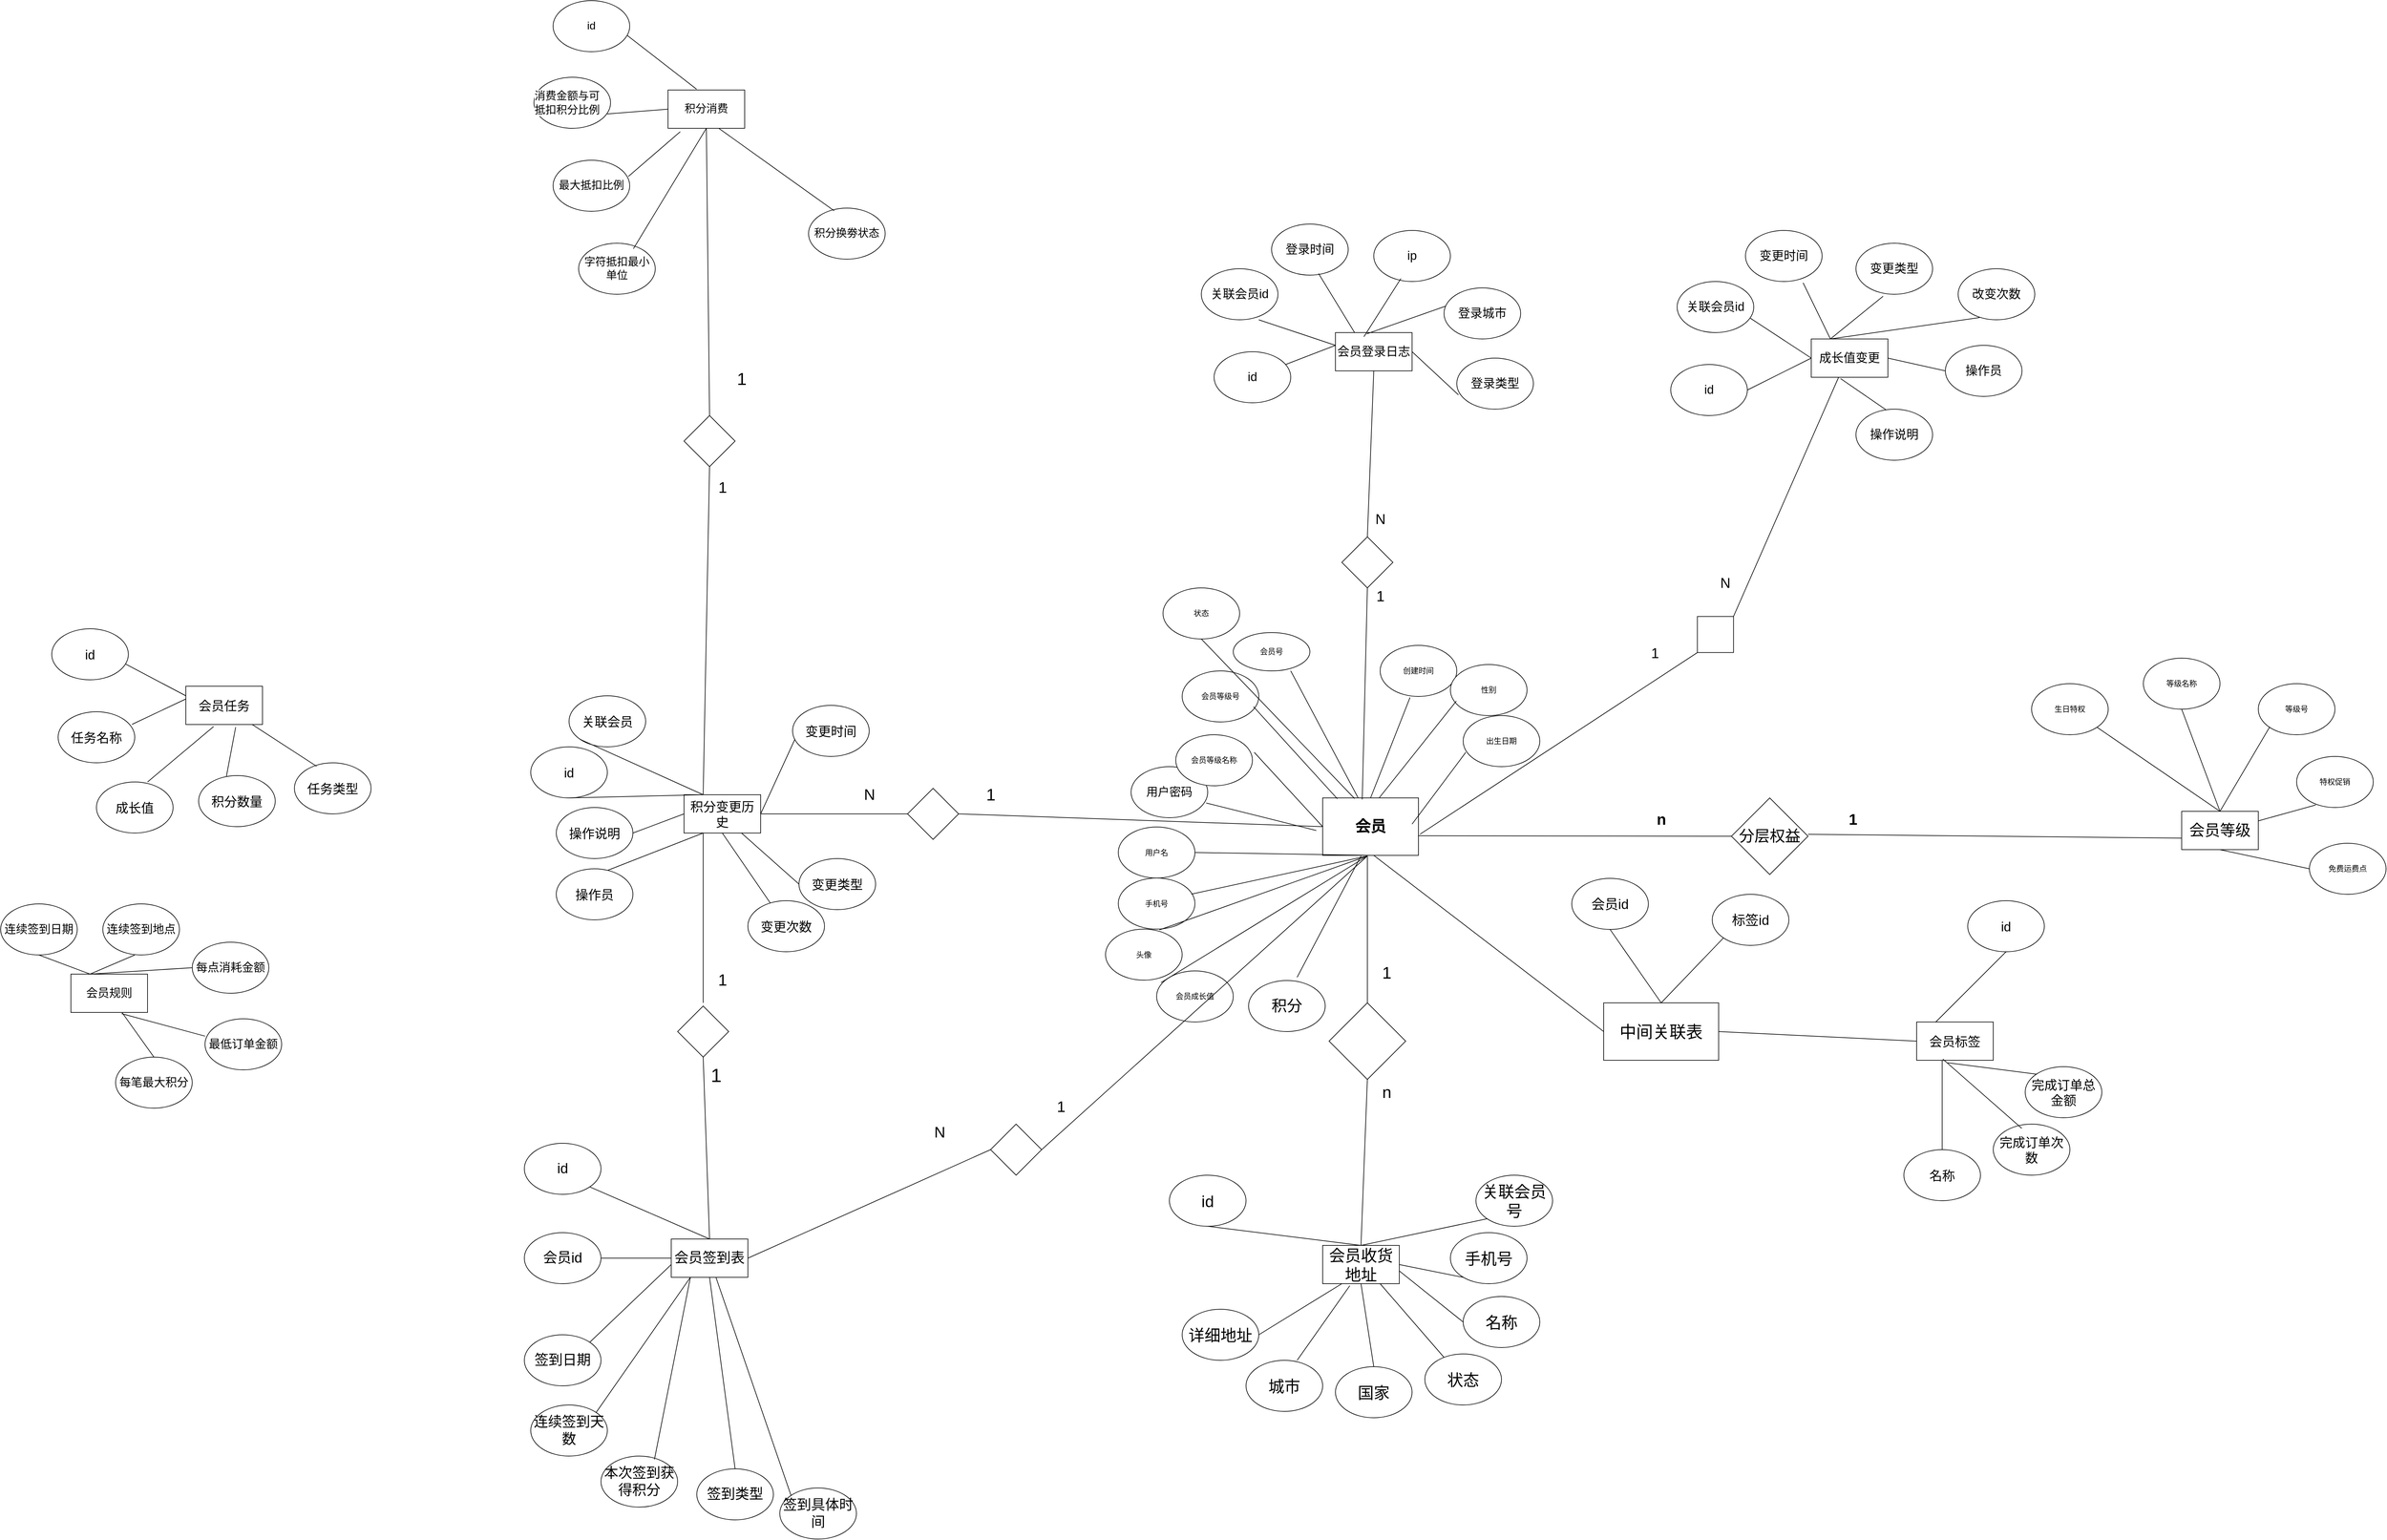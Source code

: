 <mxfile version="27.0.9">
  <diagram name="第 1 页" id="cp0oRFbY-cSJpJAv3rcW">
    <mxGraphModel dx="4080" dy="2613" grid="1" gridSize="10" guides="1" tooltips="1" connect="1" arrows="1" fold="1" page="1" pageScale="1" pageWidth="827" pageHeight="1169" background="none" math="0" shadow="0">
      <root>
        <mxCell id="0" />
        <mxCell id="1" parent="0" />
        <mxCell id="AlRnvAbk_ALQDy3Nnnam-1" value="&lt;h1&gt;会员&lt;/h1&gt;" style="rounded=0;whiteSpace=wrap;html=1;" parent="1" vertex="1">
          <mxGeometry x="530" y="499" width="150" height="90" as="geometry" />
        </mxCell>
        <mxCell id="AlRnvAbk_ALQDy3Nnnam-2" value="会员号" style="ellipse;whiteSpace=wrap;html=1;" parent="1" vertex="1">
          <mxGeometry x="390" y="240" width="120" height="60" as="geometry" />
        </mxCell>
        <mxCell id="AlRnvAbk_ALQDy3Nnnam-3" value="会员等级号" style="ellipse;whiteSpace=wrap;html=1;" parent="1" vertex="1">
          <mxGeometry x="310" y="300" width="120" height="80" as="geometry" />
        </mxCell>
        <mxCell id="AlRnvAbk_ALQDy3Nnnam-4" value="用户名" style="ellipse;whiteSpace=wrap;html=1;" parent="1" vertex="1">
          <mxGeometry x="210" y="544.5" width="120" height="80" as="geometry" />
        </mxCell>
        <mxCell id="AlRnvAbk_ALQDy3Nnnam-5" value="&lt;font style=&quot;font-size: 18px;&quot;&gt;用户密码&lt;/font&gt;" style="ellipse;whiteSpace=wrap;html=1;" parent="1" vertex="1">
          <mxGeometry x="230" y="450" width="120" height="80" as="geometry" />
        </mxCell>
        <mxCell id="AlRnvAbk_ALQDy3Nnnam-6" value="会员等级名称" style="ellipse;whiteSpace=wrap;html=1;" parent="1" vertex="1">
          <mxGeometry x="300" y="400" width="120" height="80" as="geometry" />
        </mxCell>
        <mxCell id="AlRnvAbk_ALQDy3Nnnam-7" value="手机号" style="ellipse;whiteSpace=wrap;html=1;" parent="1" vertex="1">
          <mxGeometry x="210" y="624.5" width="120" height="80" as="geometry" />
        </mxCell>
        <mxCell id="AlRnvAbk_ALQDy3Nnnam-8" value="状态" style="ellipse;whiteSpace=wrap;html=1;" parent="1" vertex="1">
          <mxGeometry x="280" y="170" width="120" height="80" as="geometry" />
        </mxCell>
        <mxCell id="AlRnvAbk_ALQDy3Nnnam-9" value="创建时间" style="ellipse;whiteSpace=wrap;html=1;" parent="1" vertex="1">
          <mxGeometry x="620" y="260" width="120" height="80" as="geometry" />
        </mxCell>
        <mxCell id="AlRnvAbk_ALQDy3Nnnam-10" value="头像" style="ellipse;whiteSpace=wrap;html=1;" parent="1" vertex="1">
          <mxGeometry x="190" y="704.5" width="120" height="80" as="geometry" />
        </mxCell>
        <mxCell id="AlRnvAbk_ALQDy3Nnnam-11" value="性别" style="ellipse;whiteSpace=wrap;html=1;" parent="1" vertex="1">
          <mxGeometry x="730" y="290" width="120" height="80" as="geometry" />
        </mxCell>
        <mxCell id="AlRnvAbk_ALQDy3Nnnam-12" value="出生日期" style="ellipse;whiteSpace=wrap;html=1;" parent="1" vertex="1">
          <mxGeometry x="750" y="370" width="120" height="80" as="geometry" />
        </mxCell>
        <mxCell id="AlRnvAbk_ALQDy3Nnnam-13" value="会员成长值" style="ellipse;whiteSpace=wrap;html=1;" parent="1" vertex="1">
          <mxGeometry x="270" y="770" width="120" height="80" as="geometry" />
        </mxCell>
        <mxCell id="AlRnvAbk_ALQDy3Nnnam-16" value="" style="endArrow=none;html=1;rounded=0;entryX=0.5;entryY=1;entryDx=0;entryDy=0;" parent="1" target="AlRnvAbk_ALQDy3Nnnam-8" edge="1">
          <mxGeometry width="50" height="50" relative="1" as="geometry">
            <mxPoint x="580" y="500" as="sourcePoint" />
            <mxPoint x="630" y="450" as="targetPoint" />
          </mxGeometry>
        </mxCell>
        <mxCell id="AlRnvAbk_ALQDy3Nnnam-17" value="" style="endArrow=none;html=1;rounded=0;entryX=0.39;entryY=1.019;entryDx=0;entryDy=0;entryPerimeter=0;exitX=0.5;exitY=0;exitDx=0;exitDy=0;" parent="1" source="AlRnvAbk_ALQDy3Nnnam-1" target="AlRnvAbk_ALQDy3Nnnam-9" edge="1">
          <mxGeometry width="50" height="50" relative="1" as="geometry">
            <mxPoint x="600" y="490" as="sourcePoint" />
            <mxPoint x="650" y="440" as="targetPoint" />
          </mxGeometry>
        </mxCell>
        <mxCell id="AlRnvAbk_ALQDy3Nnnam-18" value="" style="endArrow=none;html=1;rounded=0;exitX=0.589;exitY=0.001;exitDx=0;exitDy=0;exitPerimeter=0;entryX=0.077;entryY=0.716;entryDx=0;entryDy=0;entryPerimeter=0;" parent="1" source="AlRnvAbk_ALQDy3Nnnam-1" target="AlRnvAbk_ALQDy3Nnnam-11" edge="1">
          <mxGeometry width="50" height="50" relative="1" as="geometry">
            <mxPoint x="740" y="460" as="sourcePoint" />
            <mxPoint x="790" y="410" as="targetPoint" />
          </mxGeometry>
        </mxCell>
        <mxCell id="AlRnvAbk_ALQDy3Nnnam-20" value="" style="endArrow=none;html=1;rounded=0;entryX=0.034;entryY=0.72;entryDx=0;entryDy=0;entryPerimeter=0;" parent="1" target="AlRnvAbk_ALQDy3Nnnam-12" edge="1">
          <mxGeometry width="50" height="50" relative="1" as="geometry">
            <mxPoint x="670" y="540" as="sourcePoint" />
            <mxPoint x="720" y="490" as="targetPoint" />
          </mxGeometry>
        </mxCell>
        <mxCell id="AlRnvAbk_ALQDy3Nnnam-22" value="" style="endArrow=none;html=1;rounded=0;exitX=0.057;exitY=0.228;exitDx=0;exitDy=0;exitPerimeter=0;" parent="1" source="AlRnvAbk_ALQDy3Nnnam-13" edge="1">
          <mxGeometry width="50" height="50" relative="1" as="geometry">
            <mxPoint x="550" y="640" as="sourcePoint" />
            <mxPoint x="600" y="590" as="targetPoint" />
          </mxGeometry>
        </mxCell>
        <mxCell id="AlRnvAbk_ALQDy3Nnnam-23" value="" style="endArrow=none;html=1;rounded=0;exitX=0.703;exitY=0.016;exitDx=0;exitDy=0;exitPerimeter=0;" parent="1" source="AlRnvAbk_ALQDy3Nnnam-10" edge="1">
          <mxGeometry width="50" height="50" relative="1" as="geometry">
            <mxPoint x="550" y="640" as="sourcePoint" />
            <mxPoint x="600" y="590" as="targetPoint" />
          </mxGeometry>
        </mxCell>
        <mxCell id="AlRnvAbk_ALQDy3Nnnam-24" value="" style="endArrow=none;html=1;rounded=0;exitX=0.953;exitY=0.315;exitDx=0;exitDy=0;exitPerimeter=0;" parent="1" source="AlRnvAbk_ALQDy3Nnnam-7" edge="1">
          <mxGeometry width="50" height="50" relative="1" as="geometry">
            <mxPoint x="550" y="640" as="sourcePoint" />
            <mxPoint x="600" y="590" as="targetPoint" />
          </mxGeometry>
        </mxCell>
        <mxCell id="AlRnvAbk_ALQDy3Nnnam-25" value="" style="endArrow=none;html=1;rounded=0;exitX=1;exitY=0.5;exitDx=0;exitDy=0;entryX=0.5;entryY=1;entryDx=0;entryDy=0;" parent="1" source="AlRnvAbk_ALQDy3Nnnam-4" target="AlRnvAbk_ALQDy3Nnnam-1" edge="1">
          <mxGeometry width="50" height="50" relative="1" as="geometry">
            <mxPoint x="470" y="660" as="sourcePoint" />
            <mxPoint x="520" y="610" as="targetPoint" />
          </mxGeometry>
        </mxCell>
        <mxCell id="AlRnvAbk_ALQDy3Nnnam-26" value="" style="endArrow=none;html=1;rounded=0;exitX=0.981;exitY=0.712;exitDx=0;exitDy=0;exitPerimeter=0;" parent="1" source="AlRnvAbk_ALQDy3Nnnam-5" edge="1">
          <mxGeometry width="50" height="50" relative="1" as="geometry">
            <mxPoint x="470" y="600" as="sourcePoint" />
            <mxPoint x="520" y="550" as="targetPoint" />
          </mxGeometry>
        </mxCell>
        <mxCell id="AlRnvAbk_ALQDy3Nnnam-27" value="" style="endArrow=none;html=1;rounded=0;exitX=1.024;exitY=0.345;exitDx=0;exitDy=0;exitPerimeter=0;entryX=0;entryY=0.5;entryDx=0;entryDy=0;" parent="1" source="AlRnvAbk_ALQDy3Nnnam-6" target="AlRnvAbk_ALQDy3Nnnam-1" edge="1">
          <mxGeometry width="50" height="50" relative="1" as="geometry">
            <mxPoint x="480" y="470" as="sourcePoint" />
            <mxPoint x="530" y="420" as="targetPoint" />
          </mxGeometry>
        </mxCell>
        <mxCell id="AlRnvAbk_ALQDy3Nnnam-28" value="" style="endArrow=none;html=1;rounded=0;exitX=0.931;exitY=0.701;exitDx=0;exitDy=0;exitPerimeter=0;entryX=0.153;entryY=0.015;entryDx=0;entryDy=0;entryPerimeter=0;" parent="1" source="AlRnvAbk_ALQDy3Nnnam-3" target="AlRnvAbk_ALQDy3Nnnam-1" edge="1">
          <mxGeometry width="50" height="50" relative="1" as="geometry">
            <mxPoint x="460" y="400" as="sourcePoint" />
            <mxPoint x="500" y="350" as="targetPoint" />
          </mxGeometry>
        </mxCell>
        <mxCell id="AlRnvAbk_ALQDy3Nnnam-31" value="" style="endArrow=none;html=1;rounded=0;exitX=0.371;exitY=0.001;exitDx=0;exitDy=0;exitPerimeter=0;" parent="1" source="AlRnvAbk_ALQDy3Nnnam-1" edge="1">
          <mxGeometry width="50" height="50" relative="1" as="geometry">
            <mxPoint x="430" y="350" as="sourcePoint" />
            <mxPoint x="480" y="300" as="targetPoint" />
          </mxGeometry>
        </mxCell>
        <mxCell id="AlRnvAbk_ALQDy3Nnnam-32" value="&lt;font style=&quot;font-size: 24px;&quot;&gt;会员等级&lt;/font&gt;" style="rounded=0;whiteSpace=wrap;html=1;" parent="1" vertex="1">
          <mxGeometry x="1875" y="520" width="120" height="60" as="geometry" />
        </mxCell>
        <mxCell id="AlRnvAbk_ALQDy3Nnnam-34" value="等级号" style="ellipse;whiteSpace=wrap;html=1;" parent="1" vertex="1">
          <mxGeometry x="1995" y="320" width="120" height="80" as="geometry" />
        </mxCell>
        <mxCell id="AlRnvAbk_ALQDy3Nnnam-35" value="等级名称" style="ellipse;whiteSpace=wrap;html=1;" parent="1" vertex="1">
          <mxGeometry x="1815" y="280" width="120" height="80" as="geometry" />
        </mxCell>
        <mxCell id="AlRnvAbk_ALQDy3Nnnam-36" value="生日特权" style="ellipse;whiteSpace=wrap;html=1;" parent="1" vertex="1">
          <mxGeometry x="1640" y="320" width="120" height="80" as="geometry" />
        </mxCell>
        <mxCell id="AlRnvAbk_ALQDy3Nnnam-37" value="特权促销" style="ellipse;whiteSpace=wrap;html=1;" parent="1" vertex="1">
          <mxGeometry x="2055" y="434" width="120" height="80" as="geometry" />
        </mxCell>
        <mxCell id="AlRnvAbk_ALQDy3Nnnam-38" value="免费运费点" style="ellipse;whiteSpace=wrap;html=1;" parent="1" vertex="1">
          <mxGeometry x="2075" y="570" width="120" height="80" as="geometry" />
        </mxCell>
        <mxCell id="AlRnvAbk_ALQDy3Nnnam-39" value="" style="endArrow=none;html=1;rounded=0;entryX=0.5;entryY=1;entryDx=0;entryDy=0;exitX=0;exitY=0.5;exitDx=0;exitDy=0;" parent="1" source="AlRnvAbk_ALQDy3Nnnam-38" target="AlRnvAbk_ALQDy3Nnnam-32" edge="1">
          <mxGeometry width="50" height="50" relative="1" as="geometry">
            <mxPoint x="1895" y="680" as="sourcePoint" />
            <mxPoint x="1945" y="630" as="targetPoint" />
          </mxGeometry>
        </mxCell>
        <mxCell id="AlRnvAbk_ALQDy3Nnnam-40" value="" style="endArrow=none;html=1;rounded=0;exitX=1;exitY=0.25;exitDx=0;exitDy=0;" parent="1" source="AlRnvAbk_ALQDy3Nnnam-32" edge="1">
          <mxGeometry width="50" height="50" relative="1" as="geometry">
            <mxPoint x="2015" y="540" as="sourcePoint" />
            <mxPoint x="2085" y="510" as="targetPoint" />
          </mxGeometry>
        </mxCell>
        <mxCell id="AlRnvAbk_ALQDy3Nnnam-41" value="" style="endArrow=none;html=1;rounded=0;entryX=0;entryY=1;entryDx=0;entryDy=0;exitX=0.5;exitY=0;exitDx=0;exitDy=0;" parent="1" source="AlRnvAbk_ALQDy3Nnnam-32" target="AlRnvAbk_ALQDy3Nnnam-34" edge="1">
          <mxGeometry width="50" height="50" relative="1" as="geometry">
            <mxPoint x="1915" y="470" as="sourcePoint" />
            <mxPoint x="1965" y="420" as="targetPoint" />
          </mxGeometry>
        </mxCell>
        <mxCell id="AlRnvAbk_ALQDy3Nnnam-42" value="" style="endArrow=none;html=1;rounded=0;entryX=0.5;entryY=1;entryDx=0;entryDy=0;exitX=0.5;exitY=0;exitDx=0;exitDy=0;" parent="1" source="AlRnvAbk_ALQDy3Nnnam-32" target="AlRnvAbk_ALQDy3Nnnam-35" edge="1">
          <mxGeometry width="50" height="50" relative="1" as="geometry">
            <mxPoint x="1805" y="500" as="sourcePoint" />
            <mxPoint x="1855" y="450" as="targetPoint" />
          </mxGeometry>
        </mxCell>
        <mxCell id="AlRnvAbk_ALQDy3Nnnam-43" value="" style="endArrow=none;html=1;rounded=0;entryX=1;entryY=1;entryDx=0;entryDy=0;exitX=0.5;exitY=0;exitDx=0;exitDy=0;" parent="1" source="AlRnvAbk_ALQDy3Nnnam-32" target="AlRnvAbk_ALQDy3Nnnam-36" edge="1">
          <mxGeometry width="50" height="50" relative="1" as="geometry">
            <mxPoint x="1705" y="500" as="sourcePoint" />
            <mxPoint x="1745" y="420" as="targetPoint" />
          </mxGeometry>
        </mxCell>
        <mxCell id="AlRnvAbk_ALQDy3Nnnam-44" value="会员收货地址" style="rounded=0;whiteSpace=wrap;html=1;fontSize=25;" parent="1" vertex="1">
          <mxGeometry x="530" y="1200" width="120" height="60" as="geometry" />
        </mxCell>
        <mxCell id="AlRnvAbk_ALQDy3Nnnam-45" value="id" style="ellipse;whiteSpace=wrap;html=1;fontSize=25;" parent="1" vertex="1">
          <mxGeometry x="290" y="1090" width="120" height="80" as="geometry" />
        </mxCell>
        <mxCell id="AlRnvAbk_ALQDy3Nnnam-46" value="关联会员号" style="ellipse;whiteSpace=wrap;html=1;fontSize=25;" parent="1" vertex="1">
          <mxGeometry x="770" y="1090" width="120" height="80" as="geometry" />
        </mxCell>
        <mxCell id="AlRnvAbk_ALQDy3Nnnam-47" value="手机号" style="ellipse;whiteSpace=wrap;html=1;fontSize=25;" parent="1" vertex="1">
          <mxGeometry x="730" y="1180" width="120" height="80" as="geometry" />
        </mxCell>
        <mxCell id="AlRnvAbk_ALQDy3Nnnam-48" value="名称" style="ellipse;whiteSpace=wrap;html=1;fontSize=25;" parent="1" vertex="1">
          <mxGeometry x="750" y="1280" width="120" height="80" as="geometry" />
        </mxCell>
        <mxCell id="AlRnvAbk_ALQDy3Nnnam-49" value="状态" style="ellipse;whiteSpace=wrap;html=1;fontSize=25;" parent="1" vertex="1">
          <mxGeometry x="690" y="1370" width="120" height="80" as="geometry" />
        </mxCell>
        <mxCell id="AlRnvAbk_ALQDy3Nnnam-50" value="国家" style="ellipse;whiteSpace=wrap;html=1;fontSize=25;" parent="1" vertex="1">
          <mxGeometry x="550" y="1390" width="120" height="80" as="geometry" />
        </mxCell>
        <mxCell id="AlRnvAbk_ALQDy3Nnnam-51" value="城市" style="ellipse;whiteSpace=wrap;html=1;fontSize=25;" parent="1" vertex="1">
          <mxGeometry x="410" y="1380" width="120" height="80" as="geometry" />
        </mxCell>
        <mxCell id="AlRnvAbk_ALQDy3Nnnam-52" value="详细地址" style="ellipse;whiteSpace=wrap;html=1;fontSize=25;" parent="1" vertex="1">
          <mxGeometry x="310" y="1300" width="120" height="80" as="geometry" />
        </mxCell>
        <mxCell id="AlRnvAbk_ALQDy3Nnnam-53" value="" style="endArrow=none;html=1;rounded=0;entryX=0.5;entryY=1;entryDx=0;entryDy=0;exitX=0.5;exitY=0;exitDx=0;exitDy=0;fontSize=25;" parent="1" source="AlRnvAbk_ALQDy3Nnnam-44" target="AlRnvAbk_ALQDy3Nnnam-45" edge="1">
          <mxGeometry width="50" height="50" relative="1" as="geometry">
            <mxPoint x="480" y="1190" as="sourcePoint" />
            <mxPoint x="530" y="1140" as="targetPoint" />
          </mxGeometry>
        </mxCell>
        <mxCell id="AlRnvAbk_ALQDy3Nnnam-54" value="" style="endArrow=none;html=1;rounded=0;entryX=0;entryY=1;entryDx=0;entryDy=0;fontSize=25;" parent="1" target="AlRnvAbk_ALQDy3Nnnam-46" edge="1">
          <mxGeometry width="50" height="50" relative="1" as="geometry">
            <mxPoint x="590" y="1200" as="sourcePoint" />
            <mxPoint x="670" y="1130" as="targetPoint" />
          </mxGeometry>
        </mxCell>
        <mxCell id="AlRnvAbk_ALQDy3Nnnam-55" value="" style="endArrow=none;html=1;rounded=0;exitX=1;exitY=0.5;exitDx=0;exitDy=0;fontSize=25;" parent="1" source="AlRnvAbk_ALQDy3Nnnam-44" edge="1">
          <mxGeometry width="50" height="50" relative="1" as="geometry">
            <mxPoint x="700" y="1300" as="sourcePoint" />
            <mxPoint x="750" y="1250" as="targetPoint" />
          </mxGeometry>
        </mxCell>
        <mxCell id="AlRnvAbk_ALQDy3Nnnam-56" value="" style="endArrow=none;html=1;rounded=0;entryX=0;entryY=0.5;entryDx=0;entryDy=0;fontSize=25;" parent="1" target="AlRnvAbk_ALQDy3Nnnam-48" edge="1">
          <mxGeometry width="50" height="50" relative="1" as="geometry">
            <mxPoint x="650" y="1240" as="sourcePoint" />
            <mxPoint x="680" y="1310" as="targetPoint" />
          </mxGeometry>
        </mxCell>
        <mxCell id="AlRnvAbk_ALQDy3Nnnam-57" value="" style="endArrow=none;html=1;rounded=0;exitX=1;exitY=0.5;exitDx=0;exitDy=0;entryX=0.25;entryY=1;entryDx=0;entryDy=0;fontSize=25;" parent="1" source="AlRnvAbk_ALQDy3Nnnam-52" target="AlRnvAbk_ALQDy3Nnnam-44" edge="1">
          <mxGeometry width="50" height="50" relative="1" as="geometry">
            <mxPoint x="500" y="1350" as="sourcePoint" />
            <mxPoint x="550" y="1300" as="targetPoint" />
          </mxGeometry>
        </mxCell>
        <mxCell id="AlRnvAbk_ALQDy3Nnnam-58" value="" style="endArrow=none;html=1;rounded=0;entryX=0.354;entryY=1.052;entryDx=0;entryDy=0;entryPerimeter=0;exitX=0.667;exitY=0;exitDx=0;exitDy=0;exitPerimeter=0;fontSize=25;" parent="1" source="AlRnvAbk_ALQDy3Nnnam-51" target="AlRnvAbk_ALQDy3Nnnam-44" edge="1">
          <mxGeometry width="50" height="50" relative="1" as="geometry">
            <mxPoint x="530" y="1340" as="sourcePoint" />
            <mxPoint x="580" y="1290" as="targetPoint" />
          </mxGeometry>
        </mxCell>
        <mxCell id="AlRnvAbk_ALQDy3Nnnam-59" value="" style="endArrow=none;html=1;rounded=0;entryX=0.5;entryY=1;entryDx=0;entryDy=0;exitX=0.5;exitY=0;exitDx=0;exitDy=0;fontSize=25;" parent="1" source="AlRnvAbk_ALQDy3Nnnam-50" target="AlRnvAbk_ALQDy3Nnnam-44" edge="1">
          <mxGeometry width="50" height="50" relative="1" as="geometry">
            <mxPoint x="570" y="1380" as="sourcePoint" />
            <mxPoint x="620" y="1330" as="targetPoint" />
          </mxGeometry>
        </mxCell>
        <mxCell id="AlRnvAbk_ALQDy3Nnnam-60" value="" style="endArrow=none;html=1;rounded=0;entryX=0.75;entryY=1;entryDx=0;entryDy=0;fontSize=25;" parent="1" source="AlRnvAbk_ALQDy3Nnnam-49" target="AlRnvAbk_ALQDy3Nnnam-44" edge="1">
          <mxGeometry width="50" height="50" relative="1" as="geometry">
            <mxPoint x="620" y="1350" as="sourcePoint" />
            <mxPoint x="670" y="1300" as="targetPoint" />
          </mxGeometry>
        </mxCell>
        <mxCell id="AlRnvAbk_ALQDy3Nnnam-61" value="积分变更历史" style="rounded=0;whiteSpace=wrap;html=1;fontSize=20;" parent="1" vertex="1">
          <mxGeometry x="-470" y="494" width="120" height="60" as="geometry" />
        </mxCell>
        <mxCell id="AlRnvAbk_ALQDy3Nnnam-62" value="id" style="ellipse;whiteSpace=wrap;html=1;fontSize=20;" parent="1" vertex="1">
          <mxGeometry x="-710" y="419" width="120" height="80" as="geometry" />
        </mxCell>
        <mxCell id="AlRnvAbk_ALQDy3Nnnam-63" value="关联会员" style="ellipse;whiteSpace=wrap;html=1;fontSize=20;" parent="1" vertex="1">
          <mxGeometry x="-650" y="339" width="120" height="80" as="geometry" />
        </mxCell>
        <mxCell id="AlRnvAbk_ALQDy3Nnnam-64" value="变更时间" style="ellipse;whiteSpace=wrap;html=1;fontSize=20;" parent="1" vertex="1">
          <mxGeometry x="-300" y="354" width="120" height="80" as="geometry" />
        </mxCell>
        <mxCell id="AlRnvAbk_ALQDy3Nnnam-65" value="变更类型" style="ellipse;whiteSpace=wrap;html=1;fontSize=20;" parent="1" vertex="1">
          <mxGeometry x="-290" y="594" width="120" height="80" as="geometry" />
        </mxCell>
        <mxCell id="AlRnvAbk_ALQDy3Nnnam-66" value="变更次数" style="ellipse;whiteSpace=wrap;html=1;fontSize=20;" parent="1" vertex="1">
          <mxGeometry x="-370" y="660" width="120" height="80" as="geometry" />
        </mxCell>
        <mxCell id="AlRnvAbk_ALQDy3Nnnam-67" value="操作员" style="ellipse;whiteSpace=wrap;html=1;fontSize=20;" parent="1" vertex="1">
          <mxGeometry x="-670" y="610" width="120" height="80" as="geometry" />
        </mxCell>
        <mxCell id="AlRnvAbk_ALQDy3Nnnam-68" value="操作说明" style="ellipse;whiteSpace=wrap;html=1;fontSize=20;" parent="1" vertex="1">
          <mxGeometry x="-670" y="514" width="120" height="80" as="geometry" />
        </mxCell>
        <mxCell id="AlRnvAbk_ALQDy3Nnnam-69" value="" style="endArrow=none;html=1;rounded=0;exitX=1;exitY=0.5;exitDx=0;exitDy=0;fontSize=20;" parent="1" source="AlRnvAbk_ALQDy3Nnnam-68" edge="1">
          <mxGeometry width="50" height="50" relative="1" as="geometry">
            <mxPoint x="-520" y="574" as="sourcePoint" />
            <mxPoint x="-470" y="524" as="targetPoint" />
          </mxGeometry>
        </mxCell>
        <mxCell id="AlRnvAbk_ALQDy3Nnnam-70" value="" style="endArrow=none;html=1;rounded=0;exitX=0.669;exitY=0.031;exitDx=0;exitDy=0;exitPerimeter=0;fontSize=20;" parent="1" source="AlRnvAbk_ALQDy3Nnnam-67" edge="1">
          <mxGeometry width="50" height="50" relative="1" as="geometry">
            <mxPoint x="-490" y="604" as="sourcePoint" />
            <mxPoint x="-440" y="554" as="targetPoint" />
          </mxGeometry>
        </mxCell>
        <mxCell id="AlRnvAbk_ALQDy3Nnnam-71" value="" style="endArrow=none;html=1;rounded=0;entryX=0.5;entryY=1;entryDx=0;entryDy=0;fontSize=20;" parent="1" source="AlRnvAbk_ALQDy3Nnnam-66" target="AlRnvAbk_ALQDy3Nnnam-61" edge="1">
          <mxGeometry width="50" height="50" relative="1" as="geometry">
            <mxPoint x="-430" y="614" as="sourcePoint" />
            <mxPoint x="-380" y="564" as="targetPoint" />
          </mxGeometry>
        </mxCell>
        <mxCell id="AlRnvAbk_ALQDy3Nnnam-72" value="" style="endArrow=none;html=1;rounded=0;entryX=0.5;entryY=1;entryDx=0;entryDy=0;exitX=0.25;exitY=0;exitDx=0;exitDy=0;fontSize=20;" parent="1" source="AlRnvAbk_ALQDy3Nnnam-61" target="AlRnvAbk_ALQDy3Nnnam-62" edge="1">
          <mxGeometry width="50" height="50" relative="1" as="geometry">
            <mxPoint x="-630" y="474" as="sourcePoint" />
            <mxPoint x="-580" y="424" as="targetPoint" />
          </mxGeometry>
        </mxCell>
        <mxCell id="AlRnvAbk_ALQDy3Nnnam-73" value="" style="endArrow=none;html=1;rounded=0;exitX=0.25;exitY=0;exitDx=0;exitDy=0;entryX=0;entryY=1;entryDx=0;entryDy=0;fontSize=20;" parent="1" source="AlRnvAbk_ALQDy3Nnnam-61" target="AlRnvAbk_ALQDy3Nnnam-63" edge="1">
          <mxGeometry width="50" height="50" relative="1" as="geometry">
            <mxPoint x="-250" y="474" as="sourcePoint" />
            <mxPoint x="-200" y="424" as="targetPoint" />
          </mxGeometry>
        </mxCell>
        <mxCell id="AlRnvAbk_ALQDy3Nnnam-74" value="" style="endArrow=none;html=1;rounded=0;entryX=0.75;entryY=1;entryDx=0;entryDy=0;exitX=0;exitY=0.5;exitDx=0;exitDy=0;fontSize=20;" parent="1" source="AlRnvAbk_ALQDy3Nnnam-65" target="AlRnvAbk_ALQDy3Nnnam-61" edge="1">
          <mxGeometry width="50" height="50" relative="1" as="geometry">
            <mxPoint x="-330" y="884" as="sourcePoint" />
            <mxPoint x="-280" y="834" as="targetPoint" />
          </mxGeometry>
        </mxCell>
        <mxCell id="AlRnvAbk_ALQDy3Nnnam-75" value="" style="endArrow=none;html=1;rounded=0;exitX=1;exitY=0.5;exitDx=0;exitDy=0;entryX=0.03;entryY=0.664;entryDx=0;entryDy=0;entryPerimeter=0;fontSize=20;" parent="1" source="AlRnvAbk_ALQDy3Nnnam-61" target="AlRnvAbk_ALQDy3Nnnam-64" edge="1">
          <mxGeometry width="50" height="50" relative="1" as="geometry">
            <mxPoint x="-320" y="604" as="sourcePoint" />
            <mxPoint x="-300" y="524" as="targetPoint" />
          </mxGeometry>
        </mxCell>
        <mxCell id="AlRnvAbk_ALQDy3Nnnam-76" value="id" style="ellipse;whiteSpace=wrap;html=1;fontSize=19;" parent="1" vertex="1">
          <mxGeometry x="1075" y="-180" width="120" height="80" as="geometry" />
        </mxCell>
        <mxCell id="AlRnvAbk_ALQDy3Nnnam-77" value="成长值变更" style="rounded=0;whiteSpace=wrap;html=1;fontSize=19;" parent="1" vertex="1">
          <mxGeometry x="1295" y="-220" width="120" height="60" as="geometry" />
        </mxCell>
        <mxCell id="AlRnvAbk_ALQDy3Nnnam-78" value="关联会员id" style="ellipse;whiteSpace=wrap;html=1;fontSize=19;" parent="1" vertex="1">
          <mxGeometry x="1085" y="-310" width="120" height="80" as="geometry" />
        </mxCell>
        <mxCell id="AlRnvAbk_ALQDy3Nnnam-79" value="变更时间" style="ellipse;whiteSpace=wrap;html=1;fontSize=19;" parent="1" vertex="1">
          <mxGeometry x="1192" y="-390" width="120" height="80" as="geometry" />
        </mxCell>
        <mxCell id="AlRnvAbk_ALQDy3Nnnam-80" value="变更类型" style="ellipse;whiteSpace=wrap;html=1;fontSize=19;" parent="1" vertex="1">
          <mxGeometry x="1365" y="-370" width="120" height="80" as="geometry" />
        </mxCell>
        <mxCell id="AlRnvAbk_ALQDy3Nnnam-81" value="改变次数" style="ellipse;whiteSpace=wrap;html=1;fontSize=19;" parent="1" vertex="1">
          <mxGeometry x="1525" y="-330" width="120" height="80" as="geometry" />
        </mxCell>
        <mxCell id="AlRnvAbk_ALQDy3Nnnam-82" value="操作员" style="ellipse;whiteSpace=wrap;html=1;fontSize=19;" parent="1" vertex="1">
          <mxGeometry x="1505" y="-210" width="120" height="80" as="geometry" />
        </mxCell>
        <mxCell id="AlRnvAbk_ALQDy3Nnnam-83" value="操作说明" style="ellipse;whiteSpace=wrap;html=1;fontSize=19;" parent="1" vertex="1">
          <mxGeometry x="1365" y="-110" width="120" height="80" as="geometry" />
        </mxCell>
        <mxCell id="AlRnvAbk_ALQDy3Nnnam-84" value="" style="endArrow=none;html=1;rounded=0;exitX=1;exitY=0.5;exitDx=0;exitDy=0;fontSize=19;" parent="1" source="AlRnvAbk_ALQDy3Nnnam-76" edge="1">
          <mxGeometry width="50" height="50" relative="1" as="geometry">
            <mxPoint x="1245" y="-140" as="sourcePoint" />
            <mxPoint x="1295" y="-190" as="targetPoint" />
          </mxGeometry>
        </mxCell>
        <mxCell id="AlRnvAbk_ALQDy3Nnnam-85" value="" style="endArrow=none;html=1;rounded=0;entryX=0;entryY=0.5;entryDx=0;entryDy=0;exitX=0.956;exitY=0.719;exitDx=0;exitDy=0;exitPerimeter=0;fontSize=19;" parent="1" source="AlRnvAbk_ALQDy3Nnnam-78" target="AlRnvAbk_ALQDy3Nnnam-77" edge="1">
          <mxGeometry width="50" height="50" relative="1" as="geometry">
            <mxPoint x="1225" y="-190" as="sourcePoint" />
            <mxPoint x="1275" y="-240" as="targetPoint" />
          </mxGeometry>
        </mxCell>
        <mxCell id="AlRnvAbk_ALQDy3Nnnam-86" value="" style="endArrow=none;html=1;rounded=0;exitX=0.25;exitY=0;exitDx=0;exitDy=0;entryX=0.752;entryY=1.025;entryDx=0;entryDy=0;entryPerimeter=0;fontSize=19;" parent="1" source="AlRnvAbk_ALQDy3Nnnam-77" target="AlRnvAbk_ALQDy3Nnnam-79" edge="1">
          <mxGeometry width="50" height="50" relative="1" as="geometry">
            <mxPoint x="1245" y="-250" as="sourcePoint" />
            <mxPoint x="1295" y="-300" as="targetPoint" />
          </mxGeometry>
        </mxCell>
        <mxCell id="AlRnvAbk_ALQDy3Nnnam-87" value="" style="endArrow=none;html=1;rounded=0;exitX=0.25;exitY=0;exitDx=0;exitDy=0;entryX=0.354;entryY=1.039;entryDx=0;entryDy=0;entryPerimeter=0;fontSize=19;" parent="1" source="AlRnvAbk_ALQDy3Nnnam-77" target="AlRnvAbk_ALQDy3Nnnam-80" edge="1">
          <mxGeometry width="50" height="50" relative="1" as="geometry">
            <mxPoint x="1355" y="-240" as="sourcePoint" />
            <mxPoint x="1405" y="-290" as="targetPoint" />
          </mxGeometry>
        </mxCell>
        <mxCell id="AlRnvAbk_ALQDy3Nnnam-88" value="" style="endArrow=none;html=1;rounded=0;entryX=0.28;entryY=0.956;entryDx=0;entryDy=0;entryPerimeter=0;exitX=0.25;exitY=0;exitDx=0;exitDy=0;fontSize=19;" parent="1" source="AlRnvAbk_ALQDy3Nnnam-77" target="AlRnvAbk_ALQDy3Nnnam-81" edge="1">
          <mxGeometry width="50" height="50" relative="1" as="geometry">
            <mxPoint x="1455" y="-210" as="sourcePoint" />
            <mxPoint x="1505" y="-260" as="targetPoint" />
          </mxGeometry>
        </mxCell>
        <mxCell id="AlRnvAbk_ALQDy3Nnnam-89" value="" style="endArrow=none;html=1;rounded=0;entryX=0.382;entryY=1.033;entryDx=0;entryDy=0;entryPerimeter=0;exitX=0.391;exitY=0.011;exitDx=0;exitDy=0;exitPerimeter=0;fontSize=19;" parent="1" source="AlRnvAbk_ALQDy3Nnnam-83" target="AlRnvAbk_ALQDy3Nnnam-77" edge="1">
          <mxGeometry width="50" height="50" relative="1" as="geometry">
            <mxPoint x="1255" y="-10" as="sourcePoint" />
            <mxPoint x="1305" y="-60" as="targetPoint" />
          </mxGeometry>
        </mxCell>
        <mxCell id="AlRnvAbk_ALQDy3Nnnam-90" value="" style="endArrow=none;html=1;rounded=0;entryX=0;entryY=0.5;entryDx=0;entryDy=0;exitX=1;exitY=0.5;exitDx=0;exitDy=0;fontSize=19;" parent="1" source="AlRnvAbk_ALQDy3Nnnam-77" target="AlRnvAbk_ALQDy3Nnnam-82" edge="1">
          <mxGeometry width="50" height="50" relative="1" as="geometry">
            <mxPoint x="1425" y="-120" as="sourcePoint" />
            <mxPoint x="1475" y="-170" as="targetPoint" />
          </mxGeometry>
        </mxCell>
        <mxCell id="AlRnvAbk_ALQDy3Nnnam-91" value="会员登录日志" style="rounded=0;whiteSpace=wrap;html=1;fontSize=19;" parent="1" vertex="1">
          <mxGeometry x="550" y="-230" width="120" height="60" as="geometry" />
        </mxCell>
        <mxCell id="AlRnvAbk_ALQDy3Nnnam-92" value="id" style="ellipse;whiteSpace=wrap;html=1;fontSize=19;" parent="1" vertex="1">
          <mxGeometry x="360" y="-200" width="120" height="80" as="geometry" />
        </mxCell>
        <mxCell id="AlRnvAbk_ALQDy3Nnnam-93" value="关联会员id" style="ellipse;whiteSpace=wrap;html=1;fontSize=19;" parent="1" vertex="1">
          <mxGeometry x="340" y="-330" width="120" height="80" as="geometry" />
        </mxCell>
        <mxCell id="AlRnvAbk_ALQDy3Nnnam-94" value="登录时间" style="ellipse;whiteSpace=wrap;html=1;fontSize=19;" parent="1" vertex="1">
          <mxGeometry x="450" y="-400" width="120" height="80" as="geometry" />
        </mxCell>
        <mxCell id="AlRnvAbk_ALQDy3Nnnam-95" value="ip" style="ellipse;whiteSpace=wrap;html=1;fontSize=19;" parent="1" vertex="1">
          <mxGeometry x="610" y="-390" width="120" height="80" as="geometry" />
        </mxCell>
        <mxCell id="AlRnvAbk_ALQDy3Nnnam-96" value="登录城市" style="ellipse;whiteSpace=wrap;html=1;fontSize=19;" parent="1" vertex="1">
          <mxGeometry x="720" y="-300" width="120" height="80" as="geometry" />
        </mxCell>
        <mxCell id="AlRnvAbk_ALQDy3Nnnam-97" value="登录类型" style="ellipse;whiteSpace=wrap;html=1;fontSize=19;" parent="1" vertex="1">
          <mxGeometry x="740" y="-190" width="120" height="80" as="geometry" />
        </mxCell>
        <mxCell id="AlRnvAbk_ALQDy3Nnnam-99" value="" style="endArrow=none;html=1;rounded=0;fontSize=19;" parent="1" source="AlRnvAbk_ALQDy3Nnnam-92" edge="1">
          <mxGeometry width="50" height="50" relative="1" as="geometry">
            <mxPoint x="500" y="-160" as="sourcePoint" />
            <mxPoint x="550" y="-210" as="targetPoint" />
          </mxGeometry>
        </mxCell>
        <mxCell id="AlRnvAbk_ALQDy3Nnnam-100" value="" style="endArrow=none;html=1;rounded=0;entryX=0.75;entryY=1;entryDx=0;entryDy=0;entryPerimeter=0;fontSize=19;" parent="1" target="AlRnvAbk_ALQDy3Nnnam-93" edge="1">
          <mxGeometry width="50" height="50" relative="1" as="geometry">
            <mxPoint x="550" y="-210" as="sourcePoint" />
            <mxPoint x="500" y="-280" as="targetPoint" />
          </mxGeometry>
        </mxCell>
        <mxCell id="AlRnvAbk_ALQDy3Nnnam-101" value="" style="endArrow=none;html=1;rounded=0;entryX=0.613;entryY=0.969;entryDx=0;entryDy=0;entryPerimeter=0;exitX=0.25;exitY=0;exitDx=0;exitDy=0;fontSize=19;" parent="1" source="AlRnvAbk_ALQDy3Nnnam-91" target="AlRnvAbk_ALQDy3Nnnam-94" edge="1">
          <mxGeometry width="50" height="50" relative="1" as="geometry">
            <mxPoint x="470" y="-260" as="sourcePoint" />
            <mxPoint x="520" y="-310" as="targetPoint" />
          </mxGeometry>
        </mxCell>
        <mxCell id="AlRnvAbk_ALQDy3Nnnam-102" value="" style="endArrow=none;html=1;rounded=0;entryX=0.354;entryY=0.942;entryDx=0;entryDy=0;entryPerimeter=0;exitX=0.372;exitY=0.107;exitDx=0;exitDy=0;exitPerimeter=0;fontSize=19;" parent="1" source="AlRnvAbk_ALQDy3Nnnam-91" target="AlRnvAbk_ALQDy3Nnnam-95" edge="1">
          <mxGeometry width="50" height="50" relative="1" as="geometry">
            <mxPoint x="610" y="-250" as="sourcePoint" />
            <mxPoint x="660" y="-300" as="targetPoint" />
          </mxGeometry>
        </mxCell>
        <mxCell id="AlRnvAbk_ALQDy3Nnnam-103" value="" style="endArrow=none;html=1;rounded=0;exitX=0.409;exitY=0.033;exitDx=0;exitDy=0;exitPerimeter=0;entryX=0.021;entryY=0.358;entryDx=0;entryDy=0;entryPerimeter=0;fontSize=19;" parent="1" source="AlRnvAbk_ALQDy3Nnnam-91" target="AlRnvAbk_ALQDy3Nnnam-96" edge="1">
          <mxGeometry width="50" height="50" relative="1" as="geometry">
            <mxPoint x="680" y="-200" as="sourcePoint" />
            <mxPoint x="730" y="-250" as="targetPoint" />
          </mxGeometry>
        </mxCell>
        <mxCell id="AlRnvAbk_ALQDy3Nnnam-104" value="" style="endArrow=none;html=1;rounded=0;entryX=0.021;entryY=0.719;entryDx=0;entryDy=0;entryPerimeter=0;exitX=1;exitY=0.5;exitDx=0;exitDy=0;fontSize=19;" parent="1" source="AlRnvAbk_ALQDy3Nnnam-91" target="AlRnvAbk_ALQDy3Nnnam-97" edge="1">
          <mxGeometry width="50" height="50" relative="1" as="geometry">
            <mxPoint x="520" as="sourcePoint" />
            <mxPoint x="570" y="-50" as="targetPoint" />
          </mxGeometry>
        </mxCell>
        <mxCell id="AlRnvAbk_ALQDy3Nnnam-105" value="会员标签" style="rounded=0;whiteSpace=wrap;html=1;fontSize=20;" parent="1" vertex="1">
          <mxGeometry x="1460" y="850" width="120" height="60" as="geometry" />
        </mxCell>
        <mxCell id="AlRnvAbk_ALQDy3Nnnam-106" value="id" style="ellipse;whiteSpace=wrap;html=1;fontSize=20;" parent="1" vertex="1">
          <mxGeometry x="1540" y="660" width="120" height="80" as="geometry" />
        </mxCell>
        <mxCell id="AlRnvAbk_ALQDy3Nnnam-107" value="名称" style="ellipse;whiteSpace=wrap;html=1;fontSize=20;" parent="1" vertex="1">
          <mxGeometry x="1440" y="1050" width="120" height="80" as="geometry" />
        </mxCell>
        <mxCell id="AlRnvAbk_ALQDy3Nnnam-108" value="完成订单次数" style="ellipse;whiteSpace=wrap;html=1;fontSize=20;" parent="1" vertex="1">
          <mxGeometry x="1580" y="1010" width="120" height="80" as="geometry" />
        </mxCell>
        <mxCell id="AlRnvAbk_ALQDy3Nnnam-109" value="完成订单总金额" style="ellipse;whiteSpace=wrap;html=1;fontSize=20;" parent="1" vertex="1">
          <mxGeometry x="1630" y="920" width="120" height="80" as="geometry" />
        </mxCell>
        <mxCell id="AlRnvAbk_ALQDy3Nnnam-110" value="会员规则" style="rounded=0;whiteSpace=wrap;html=1;fontSize=18;" parent="1" vertex="1">
          <mxGeometry x="-1430" y="775" width="120" height="60" as="geometry" />
        </mxCell>
        <mxCell id="AlRnvAbk_ALQDy3Nnnam-111" value="连续签到日期" style="ellipse;whiteSpace=wrap;html=1;fontSize=18;" parent="1" vertex="1">
          <mxGeometry x="-1540" y="665" width="120" height="80" as="geometry" />
        </mxCell>
        <mxCell id="AlRnvAbk_ALQDy3Nnnam-112" value="连续签到地点" style="ellipse;whiteSpace=wrap;html=1;fontSize=18;" parent="1" vertex="1">
          <mxGeometry x="-1380" y="665" width="120" height="80" as="geometry" />
        </mxCell>
        <mxCell id="AlRnvAbk_ALQDy3Nnnam-113" value="每点消耗金额" style="ellipse;whiteSpace=wrap;html=1;fontSize=18;" parent="1" vertex="1">
          <mxGeometry x="-1240" y="725" width="120" height="80" as="geometry" />
        </mxCell>
        <mxCell id="AlRnvAbk_ALQDy3Nnnam-114" value="最低订单金额" style="ellipse;whiteSpace=wrap;html=1;fontSize=18;" parent="1" vertex="1">
          <mxGeometry x="-1220" y="845" width="120" height="80" as="geometry" />
        </mxCell>
        <mxCell id="AlRnvAbk_ALQDy3Nnnam-115" value="每笔最大积分" style="ellipse;whiteSpace=wrap;html=1;fontSize=18;" parent="1" vertex="1">
          <mxGeometry x="-1360" y="905" width="120" height="80" as="geometry" />
        </mxCell>
        <mxCell id="AlRnvAbk_ALQDy3Nnnam-116" value="" style="endArrow=none;html=1;rounded=0;entryX=0.5;entryY=1;entryDx=0;entryDy=0;exitX=0.25;exitY=0;exitDx=0;exitDy=0;fontSize=20;" parent="1" source="AlRnvAbk_ALQDy3Nnnam-105" target="AlRnvAbk_ALQDy3Nnnam-106" edge="1">
          <mxGeometry width="50" height="50" relative="1" as="geometry">
            <mxPoint x="1490" y="810" as="sourcePoint" />
            <mxPoint x="1540" y="760" as="targetPoint" />
          </mxGeometry>
        </mxCell>
        <mxCell id="AlRnvAbk_ALQDy3Nnnam-117" value="" style="endArrow=none;html=1;rounded=0;exitX=0.5;exitY=0;exitDx=0;exitDy=0;fontSize=20;" parent="1" source="AlRnvAbk_ALQDy3Nnnam-107" edge="1">
          <mxGeometry width="50" height="50" relative="1" as="geometry">
            <mxPoint x="1400" y="950" as="sourcePoint" />
            <mxPoint x="1500" y="910" as="targetPoint" />
          </mxGeometry>
        </mxCell>
        <mxCell id="AlRnvAbk_ALQDy3Nnnam-118" value="" style="endArrow=none;html=1;rounded=0;entryX=0.342;entryY=0.969;entryDx=0;entryDy=0;entryPerimeter=0;exitX=0.372;exitY=0.083;exitDx=0;exitDy=0;exitPerimeter=0;fontSize=20;" parent="1" source="AlRnvAbk_ALQDy3Nnnam-108" target="AlRnvAbk_ALQDy3Nnnam-105" edge="1">
          <mxGeometry width="50" height="50" relative="1" as="geometry">
            <mxPoint x="1450" y="990" as="sourcePoint" />
            <mxPoint x="1500" y="940" as="targetPoint" />
          </mxGeometry>
        </mxCell>
        <mxCell id="AlRnvAbk_ALQDy3Nnnam-119" value="" style="endArrow=none;html=1;rounded=0;entryX=0.405;entryY=1.064;entryDx=0;entryDy=0;entryPerimeter=0;exitX=0;exitY=0;exitDx=0;exitDy=0;fontSize=20;" parent="1" source="AlRnvAbk_ALQDy3Nnnam-109" target="AlRnvAbk_ALQDy3Nnnam-105" edge="1">
          <mxGeometry width="50" height="50" relative="1" as="geometry">
            <mxPoint x="1490" y="1000" as="sourcePoint" />
            <mxPoint x="1540" y="950" as="targetPoint" />
          </mxGeometry>
        </mxCell>
        <mxCell id="AlRnvAbk_ALQDy3Nnnam-120" value="" style="endArrow=none;html=1;rounded=0;entryX=0.5;entryY=1;entryDx=0;entryDy=0;exitX=0.25;exitY=0;exitDx=0;exitDy=0;fontSize=18;" parent="1" source="AlRnvAbk_ALQDy3Nnnam-110" target="AlRnvAbk_ALQDy3Nnnam-111" edge="1">
          <mxGeometry width="50" height="50" relative="1" as="geometry">
            <mxPoint x="-1540" y="825" as="sourcePoint" />
            <mxPoint x="-1490" y="775" as="targetPoint" />
          </mxGeometry>
        </mxCell>
        <mxCell id="AlRnvAbk_ALQDy3Nnnam-121" value="" style="endArrow=none;html=1;rounded=0;exitX=0.25;exitY=0;exitDx=0;exitDy=0;fontSize=18;" parent="1" source="AlRnvAbk_ALQDy3Nnnam-110" edge="1">
          <mxGeometry width="50" height="50" relative="1" as="geometry">
            <mxPoint x="-1380" y="795" as="sourcePoint" />
            <mxPoint x="-1330" y="745" as="targetPoint" />
          </mxGeometry>
        </mxCell>
        <mxCell id="AlRnvAbk_ALQDy3Nnnam-122" value="" style="endArrow=none;html=1;rounded=0;entryX=0;entryY=0.5;entryDx=0;entryDy=0;exitX=0.25;exitY=0;exitDx=0;exitDy=0;fontSize=18;" parent="1" source="AlRnvAbk_ALQDy3Nnnam-110" target="AlRnvAbk_ALQDy3Nnnam-113" edge="1">
          <mxGeometry width="50" height="50" relative="1" as="geometry">
            <mxPoint x="-1270" y="875" as="sourcePoint" />
            <mxPoint x="-1220" y="825" as="targetPoint" />
          </mxGeometry>
        </mxCell>
        <mxCell id="AlRnvAbk_ALQDy3Nnnam-123" value="" style="endArrow=none;html=1;rounded=0;entryX=0.001;entryY=0.34;entryDx=0;entryDy=0;entryPerimeter=0;exitX=0.663;exitY=1.033;exitDx=0;exitDy=0;exitPerimeter=0;fontSize=18;" parent="1" source="AlRnvAbk_ALQDy3Nnnam-110" target="AlRnvAbk_ALQDy3Nnnam-114" edge="1">
          <mxGeometry width="50" height="50" relative="1" as="geometry">
            <mxPoint x="-1310" y="895" as="sourcePoint" />
            <mxPoint x="-1260" y="845" as="targetPoint" />
          </mxGeometry>
        </mxCell>
        <mxCell id="AlRnvAbk_ALQDy3Nnnam-124" value="" style="endArrow=none;html=1;rounded=0;entryX=0.5;entryY=0;entryDx=0;entryDy=0;fontSize=18;" parent="1" target="AlRnvAbk_ALQDy3Nnnam-115" edge="1">
          <mxGeometry width="50" height="50" relative="1" as="geometry">
            <mxPoint x="-1350" y="835" as="sourcePoint" />
            <mxPoint x="-1480" y="965" as="targetPoint" />
          </mxGeometry>
        </mxCell>
        <mxCell id="AlRnvAbk_ALQDy3Nnnam-125" value="积分消费" style="rounded=0;whiteSpace=wrap;html=1;fontSize=17;" parent="1" vertex="1">
          <mxGeometry x="-495" y="-610" width="120" height="60" as="geometry" />
        </mxCell>
        <mxCell id="AlRnvAbk_ALQDy3Nnnam-126" value="id" style="ellipse;whiteSpace=wrap;html=1;fontSize=17;" parent="1" vertex="1">
          <mxGeometry x="-675" y="-750" width="120" height="80" as="geometry" />
        </mxCell>
        <mxCell id="AlRnvAbk_ALQDy3Nnnam-127" value="&lt;div style=&quot;text-align: left;&quot;&gt;&lt;span style=&quot;color: light-dark(rgb(0, 0, 0), rgb(255, 255, 255)); background-color: rgb(255, 255, 255);&quot;&gt;&lt;font face=&quot;Inter, -apple-system, BlinkMacSystemFont, Segoe UI, PingFang SC, Hiragino Sans GB, Microsoft YaHei, Helvetica Neue, Helvetica, Arial, sans-serif&quot;&gt;消费金额与可抵扣积分比例&lt;/font&gt;&lt;/span&gt;&lt;/div&gt;" style="ellipse;whiteSpace=wrap;html=1;fontSize=17;" parent="1" vertex="1">
          <mxGeometry x="-705" y="-630" width="120" height="80" as="geometry" />
        </mxCell>
        <mxCell id="AlRnvAbk_ALQDy3Nnnam-128" value="最大抵扣比例" style="ellipse;whiteSpace=wrap;html=1;fontSize=17;" parent="1" vertex="1">
          <mxGeometry x="-675" y="-500" width="120" height="80" as="geometry" />
        </mxCell>
        <mxCell id="AlRnvAbk_ALQDy3Nnnam-129" value="字符抵扣最小单位" style="ellipse;whiteSpace=wrap;html=1;fontSize=17;" parent="1" vertex="1">
          <mxGeometry x="-635" y="-370" width="120" height="80" as="geometry" />
        </mxCell>
        <mxCell id="AlRnvAbk_ALQDy3Nnnam-130" value="积分换劵状态" style="ellipse;whiteSpace=wrap;html=1;fontSize=17;" parent="1" vertex="1">
          <mxGeometry x="-275" y="-425" width="120" height="80" as="geometry" />
        </mxCell>
        <mxCell id="AlRnvAbk_ALQDy3Nnnam-131" value="" style="endArrow=none;html=1;rounded=0;entryX=0.965;entryY=0.678;entryDx=0;entryDy=0;entryPerimeter=0;exitX=0.372;exitY=-0.022;exitDx=0;exitDy=0;exitPerimeter=0;fontSize=17;" parent="1" source="AlRnvAbk_ALQDy3Nnnam-125" target="AlRnvAbk_ALQDy3Nnnam-126" edge="1">
          <mxGeometry width="50" height="50" relative="1" as="geometry">
            <mxPoint x="-435" y="-700" as="sourcePoint" />
            <mxPoint x="-385" y="-750" as="targetPoint" />
          </mxGeometry>
        </mxCell>
        <mxCell id="AlRnvAbk_ALQDy3Nnnam-132" value="" style="endArrow=none;html=1;rounded=0;entryX=0;entryY=0.5;entryDx=0;entryDy=0;exitX=0.956;exitY=0.719;exitDx=0;exitDy=0;exitPerimeter=0;fontSize=17;" parent="1" source="AlRnvAbk_ALQDy3Nnnam-127" target="AlRnvAbk_ALQDy3Nnnam-125" edge="1">
          <mxGeometry width="50" height="50" relative="1" as="geometry">
            <mxPoint x="-465" y="-410" as="sourcePoint" />
            <mxPoint x="-415" y="-460" as="targetPoint" />
          </mxGeometry>
        </mxCell>
        <mxCell id="AlRnvAbk_ALQDy3Nnnam-133" value="" style="endArrow=none;html=1;rounded=0;entryX=0.159;entryY=1.089;entryDx=0;entryDy=0;entryPerimeter=0;exitX=0.983;exitY=0.317;exitDx=0;exitDy=0;exitPerimeter=0;fontSize=17;" parent="1" source="AlRnvAbk_ALQDy3Nnnam-128" target="AlRnvAbk_ALQDy3Nnnam-125" edge="1">
          <mxGeometry width="50" height="50" relative="1" as="geometry">
            <mxPoint x="-495" y="-440" as="sourcePoint" />
            <mxPoint x="-445" y="-490" as="targetPoint" />
          </mxGeometry>
        </mxCell>
        <mxCell id="AlRnvAbk_ALQDy3Nnnam-134" value="" style="endArrow=none;html=1;rounded=0;entryX=0.5;entryY=1;entryDx=0;entryDy=0;exitX=0.715;exitY=0.108;exitDx=0;exitDy=0;exitPerimeter=0;fontSize=17;" parent="1" source="AlRnvAbk_ALQDy3Nnnam-129" target="AlRnvAbk_ALQDy3Nnnam-125" edge="1">
          <mxGeometry width="50" height="50" relative="1" as="geometry">
            <mxPoint x="-485" y="-390" as="sourcePoint" />
            <mxPoint x="-435" y="-440" as="targetPoint" />
          </mxGeometry>
        </mxCell>
        <mxCell id="AlRnvAbk_ALQDy3Nnnam-135" value="" style="endArrow=none;html=1;rounded=0;entryX=0.659;entryY=0.996;entryDx=0;entryDy=0;entryPerimeter=0;exitX=0.335;exitY=0.053;exitDx=0;exitDy=0;exitPerimeter=0;fontSize=17;" parent="1" source="AlRnvAbk_ALQDy3Nnnam-130" target="AlRnvAbk_ALQDy3Nnnam-125" edge="1">
          <mxGeometry width="50" height="50" relative="1" as="geometry">
            <mxPoint x="-455" y="-390" as="sourcePoint" />
            <mxPoint x="-405" y="-440" as="targetPoint" />
          </mxGeometry>
        </mxCell>
        <mxCell id="AlRnvAbk_ALQDy3Nnnam-136" value="会员任务" style="rounded=0;whiteSpace=wrap;html=1;fontSize=20;" parent="1" vertex="1">
          <mxGeometry x="-1250" y="324" width="120" height="60" as="geometry" />
        </mxCell>
        <mxCell id="AlRnvAbk_ALQDy3Nnnam-137" value="id" style="ellipse;whiteSpace=wrap;html=1;fontSize=20;" parent="1" vertex="1">
          <mxGeometry x="-1460" y="234" width="120" height="80" as="geometry" />
        </mxCell>
        <mxCell id="AlRnvAbk_ALQDy3Nnnam-138" value="任务名称" style="ellipse;whiteSpace=wrap;html=1;fontSize=20;" parent="1" vertex="1">
          <mxGeometry x="-1450" y="364" width="120" height="80" as="geometry" />
        </mxCell>
        <mxCell id="AlRnvAbk_ALQDy3Nnnam-139" value="成长值" style="ellipse;whiteSpace=wrap;html=1;fontSize=20;" parent="1" vertex="1">
          <mxGeometry x="-1390" y="474" width="120" height="80" as="geometry" />
        </mxCell>
        <mxCell id="AlRnvAbk_ALQDy3Nnnam-140" value="积分数量" style="ellipse;whiteSpace=wrap;html=1;fontSize=20;" parent="1" vertex="1">
          <mxGeometry x="-1230" y="464" width="120" height="80" as="geometry" />
        </mxCell>
        <mxCell id="AlRnvAbk_ALQDy3Nnnam-141" value="任务类型" style="ellipse;whiteSpace=wrap;html=1;fontSize=20;" parent="1" vertex="1">
          <mxGeometry x="-1080" y="444" width="120" height="80" as="geometry" />
        </mxCell>
        <mxCell id="AlRnvAbk_ALQDy3Nnnam-142" value="" style="endArrow=none;html=1;rounded=0;entryX=0.965;entryY=0.692;entryDx=0;entryDy=0;entryPerimeter=0;exitX=0;exitY=0.25;exitDx=0;exitDy=0;fontSize=20;" parent="1" source="AlRnvAbk_ALQDy3Nnnam-136" target="AlRnvAbk_ALQDy3Nnnam-137" edge="1">
          <mxGeometry width="50" height="50" relative="1" as="geometry">
            <mxPoint x="-1230" y="274" as="sourcePoint" />
            <mxPoint x="-1180" y="224" as="targetPoint" />
          </mxGeometry>
        </mxCell>
        <mxCell id="AlRnvAbk_ALQDy3Nnnam-143" value="" style="endArrow=none;html=1;rounded=0;exitX=0.965;exitY=0.247;exitDx=0;exitDy=0;exitPerimeter=0;fontSize=20;" parent="1" source="AlRnvAbk_ALQDy3Nnnam-138" edge="1">
          <mxGeometry width="50" height="50" relative="1" as="geometry">
            <mxPoint x="-1290" y="444" as="sourcePoint" />
            <mxPoint x="-1250" y="344" as="targetPoint" />
          </mxGeometry>
        </mxCell>
        <mxCell id="AlRnvAbk_ALQDy3Nnnam-144" value="" style="endArrow=none;html=1;rounded=0;entryX=0.363;entryY=1.052;entryDx=0;entryDy=0;entryPerimeter=0;exitX=0.667;exitY=0;exitDx=0;exitDy=0;exitPerimeter=0;fontSize=20;" parent="1" source="AlRnvAbk_ALQDy3Nnnam-139" target="AlRnvAbk_ALQDy3Nnnam-136" edge="1">
          <mxGeometry width="50" height="50" relative="1" as="geometry">
            <mxPoint x="-1280" y="474" as="sourcePoint" />
            <mxPoint x="-1230" y="424" as="targetPoint" />
          </mxGeometry>
        </mxCell>
        <mxCell id="AlRnvAbk_ALQDy3Nnnam-145" value="" style="endArrow=none;html=1;rounded=0;entryX=0.65;entryY=1.07;entryDx=0;entryDy=0;entryPerimeter=0;exitX=0.363;exitY=0.011;exitDx=0;exitDy=0;exitPerimeter=0;fontSize=20;" parent="1" source="AlRnvAbk_ALQDy3Nnnam-140" target="AlRnvAbk_ALQDy3Nnnam-136" edge="1">
          <mxGeometry width="50" height="50" relative="1" as="geometry">
            <mxPoint x="-1220" y="464" as="sourcePoint" />
            <mxPoint x="-1170" y="414" as="targetPoint" />
          </mxGeometry>
        </mxCell>
        <mxCell id="AlRnvAbk_ALQDy3Nnnam-146" value="" style="endArrow=none;html=1;rounded=0;exitX=0.289;exitY=0.067;exitDx=0;exitDy=0;exitPerimeter=0;entryX=0.863;entryY=0.996;entryDx=0;entryDy=0;entryPerimeter=0;fontSize=20;" parent="1" source="AlRnvAbk_ALQDy3Nnnam-141" target="AlRnvAbk_ALQDy3Nnnam-136" edge="1">
          <mxGeometry width="50" height="50" relative="1" as="geometry">
            <mxPoint x="-1040" y="354" as="sourcePoint" />
            <mxPoint x="-1170" y="394" as="targetPoint" />
          </mxGeometry>
        </mxCell>
        <mxCell id="AlRnvAbk_ALQDy3Nnnam-148" value="&lt;font style=&quot;font-size: 24px;&quot;&gt;分层权益&lt;/font&gt;" style="rhombus;whiteSpace=wrap;html=1;strokeWidth=1;" parent="1" vertex="1">
          <mxGeometry x="1170" y="499" width="120" height="120" as="geometry" />
        </mxCell>
        <mxCell id="AlRnvAbk_ALQDy3Nnnam-153" value="" style="endArrow=none;html=1;rounded=0;entryX=0;entryY=0.5;entryDx=0;entryDy=0;exitX=0.995;exitY=0.659;exitDx=0;exitDy=0;exitPerimeter=0;" parent="1" source="AlRnvAbk_ALQDy3Nnnam-1" target="AlRnvAbk_ALQDy3Nnnam-148" edge="1">
          <mxGeometry width="50" height="50" relative="1" as="geometry">
            <mxPoint x="1000" y="650" as="sourcePoint" />
            <mxPoint x="1050" y="600" as="targetPoint" />
          </mxGeometry>
        </mxCell>
        <mxCell id="AlRnvAbk_ALQDy3Nnnam-154" value="" style="endArrow=none;html=1;rounded=0;exitX=1;exitY=0.5;exitDx=0;exitDy=0;entryX=0;entryY=0.75;entryDx=0;entryDy=0;" parent="1" edge="1">
          <mxGeometry width="50" height="50" relative="1" as="geometry">
            <mxPoint x="1290" y="556" as="sourcePoint" />
            <mxPoint x="1875" y="562" as="targetPoint" />
          </mxGeometry>
        </mxCell>
        <mxCell id="AlRnvAbk_ALQDy3Nnnam-155" value="&lt;h1&gt;n&lt;/h1&gt;" style="text;html=1;align=center;verticalAlign=middle;resizable=0;points=[];autosize=1;strokeColor=none;fillColor=none;" parent="1" vertex="1">
          <mxGeometry x="1040" y="498" width="40" height="70" as="geometry" />
        </mxCell>
        <mxCell id="AlRnvAbk_ALQDy3Nnnam-156" value="&lt;h1&gt;1&lt;/h1&gt;" style="text;html=1;align=center;verticalAlign=middle;resizable=0;points=[];autosize=1;strokeColor=none;fillColor=none;" parent="1" vertex="1">
          <mxGeometry x="1340" y="498" width="40" height="70" as="geometry" />
        </mxCell>
        <mxCell id="AlRnvAbk_ALQDy3Nnnam-157" value="" style="rhombus;whiteSpace=wrap;html=1;" parent="1" vertex="1">
          <mxGeometry x="540" y="820" width="120" height="120" as="geometry" />
        </mxCell>
        <mxCell id="AlRnvAbk_ALQDy3Nnnam-158" value="" style="endArrow=none;html=1;rounded=0;exitX=0.5;exitY=0;exitDx=0;exitDy=0;" parent="1" source="AlRnvAbk_ALQDy3Nnnam-157" edge="1">
          <mxGeometry width="50" height="50" relative="1" as="geometry">
            <mxPoint x="540" y="720" as="sourcePoint" />
            <mxPoint x="600" y="590" as="targetPoint" />
          </mxGeometry>
        </mxCell>
        <mxCell id="AlRnvAbk_ALQDy3Nnnam-159" value="" style="endArrow=none;html=1;rounded=0;entryX=0.5;entryY=1;entryDx=0;entryDy=0;" parent="1" target="AlRnvAbk_ALQDy3Nnnam-157" edge="1">
          <mxGeometry width="50" height="50" relative="1" as="geometry">
            <mxPoint x="590" y="1200" as="sourcePoint" />
            <mxPoint x="590" y="1020" as="targetPoint" />
          </mxGeometry>
        </mxCell>
        <mxCell id="AlRnvAbk_ALQDy3Nnnam-160" value="&lt;span style=&quot;font-size: 26px;&quot;&gt;1&lt;/span&gt;" style="text;html=1;align=center;verticalAlign=middle;resizable=0;points=[];autosize=1;strokeColor=none;fillColor=none;" parent="1" vertex="1">
          <mxGeometry x="610" y="753" width="40" height="40" as="geometry" />
        </mxCell>
        <mxCell id="AlRnvAbk_ALQDy3Nnnam-161" value="&lt;span style=&quot;font-size: 26px;&quot;&gt;n&lt;/span&gt;" style="text;html=1;align=center;verticalAlign=middle;resizable=0;points=[];autosize=1;strokeColor=none;fillColor=none;" parent="1" vertex="1">
          <mxGeometry x="610" y="940" width="40" height="40" as="geometry" />
        </mxCell>
        <mxCell id="AlRnvAbk_ALQDy3Nnnam-162" value="&lt;span style=&quot;font-family: ui-sans-serif, system-ui, sans-serif, &amp;quot;Apple Color Emoji&amp;quot;, &amp;quot;Segoe UI Emoji&amp;quot;, &amp;quot;Segoe UI Symbol&amp;quot;, &amp;quot;Noto Color Emoji&amp;quot;; text-align: left; background-color: rgb(252, 252, 252);&quot;&gt;&lt;font style=&quot;font-size: 26px;&quot;&gt;中间关联表&lt;/font&gt;&lt;/span&gt;" style="rounded=0;whiteSpace=wrap;html=1;" parent="1" vertex="1">
          <mxGeometry x="970" y="820" width="180" height="90" as="geometry" />
        </mxCell>
        <mxCell id="AlRnvAbk_ALQDy3Nnnam-163" value="" style="endArrow=none;html=1;rounded=0;exitX=0;exitY=0.5;exitDx=0;exitDy=0;" parent="1" source="AlRnvAbk_ALQDy3Nnnam-162" edge="1">
          <mxGeometry width="50" height="50" relative="1" as="geometry">
            <mxPoint x="1030" y="859" as="sourcePoint" />
            <mxPoint x="610" y="589" as="targetPoint" />
          </mxGeometry>
        </mxCell>
        <mxCell id="AlRnvAbk_ALQDy3Nnnam-164" value="" style="endArrow=none;html=1;rounded=0;entryX=0;entryY=0.5;entryDx=0;entryDy=0;exitX=1;exitY=0.5;exitDx=0;exitDy=0;" parent="1" source="AlRnvAbk_ALQDy3Nnnam-162" target="AlRnvAbk_ALQDy3Nnnam-105" edge="1">
          <mxGeometry width="50" height="50" relative="1" as="geometry">
            <mxPoint x="1140" y="1100" as="sourcePoint" />
            <mxPoint x="1190" y="1050" as="targetPoint" />
          </mxGeometry>
        </mxCell>
        <mxCell id="AlRnvAbk_ALQDy3Nnnam-165" value="" style="endArrow=none;html=1;rounded=0;entryX=0.5;entryY=1;entryDx=0;entryDy=0;exitX=0.5;exitY=0;exitDx=0;exitDy=0;" parent="1" source="AlRnvAbk_ALQDy3Nnnam-162" target="AlRnvAbk_ALQDy3Nnnam-166" edge="1">
          <mxGeometry width="50" height="50" relative="1" as="geometry">
            <mxPoint x="1100" y="1130" as="sourcePoint" />
            <mxPoint x="1150" y="1080" as="targetPoint" />
          </mxGeometry>
        </mxCell>
        <mxCell id="AlRnvAbk_ALQDy3Nnnam-166" value="&lt;font style=&quot;font-size: 21px;&quot;&gt;会员id&lt;/font&gt;" style="ellipse;whiteSpace=wrap;html=1;" parent="1" vertex="1">
          <mxGeometry x="920" y="625" width="120" height="80" as="geometry" />
        </mxCell>
        <mxCell id="AlRnvAbk_ALQDy3Nnnam-167" value="&lt;span style=&quot;font-size: 21px;&quot;&gt;标签id&lt;/span&gt;" style="ellipse;whiteSpace=wrap;html=1;" parent="1" vertex="1">
          <mxGeometry x="1140" y="650" width="120" height="80" as="geometry" />
        </mxCell>
        <mxCell id="AlRnvAbk_ALQDy3Nnnam-168" value="" style="endArrow=none;html=1;rounded=0;entryX=0;entryY=1;entryDx=0;entryDy=0;exitX=0.5;exitY=0;exitDx=0;exitDy=0;" parent="1" source="AlRnvAbk_ALQDy3Nnnam-162" target="AlRnvAbk_ALQDy3Nnnam-167" edge="1">
          <mxGeometry width="50" height="50" relative="1" as="geometry">
            <mxPoint x="1270" y="820" as="sourcePoint" />
            <mxPoint x="1320" y="770" as="targetPoint" />
          </mxGeometry>
        </mxCell>
        <mxCell id="AlRnvAbk_ALQDy3Nnnam-169" value="" style="endArrow=none;html=1;rounded=0;entryX=0.5;entryY=1;entryDx=0;entryDy=0;exitX=0.413;exitY=0.026;exitDx=0;exitDy=0;exitPerimeter=0;" parent="1" source="AlRnvAbk_ALQDy3Nnnam-1" target="AlRnvAbk_ALQDy3Nnnam-170" edge="1">
          <mxGeometry width="50" height="50" relative="1" as="geometry">
            <mxPoint x="560" y="360" as="sourcePoint" />
            <mxPoint x="610" y="310" as="targetPoint" />
          </mxGeometry>
        </mxCell>
        <mxCell id="AlRnvAbk_ALQDy3Nnnam-170" value="" style="rhombus;whiteSpace=wrap;html=1;" parent="1" vertex="1">
          <mxGeometry x="560" y="90" width="80" height="80" as="geometry" />
        </mxCell>
        <mxCell id="AlRnvAbk_ALQDy3Nnnam-171" value="" style="endArrow=none;html=1;rounded=0;entryX=0.5;entryY=1;entryDx=0;entryDy=0;exitX=0.5;exitY=0;exitDx=0;exitDy=0;" parent="1" source="AlRnvAbk_ALQDy3Nnnam-170" target="AlRnvAbk_ALQDy3Nnnam-91" edge="1">
          <mxGeometry width="50" height="50" relative="1" as="geometry">
            <mxPoint x="530" y="-20" as="sourcePoint" />
            <mxPoint x="580" y="-70" as="targetPoint" />
          </mxGeometry>
        </mxCell>
        <mxCell id="AlRnvAbk_ALQDy3Nnnam-172" value="&lt;font style=&quot;font-size: 22px;&quot;&gt;N&lt;/font&gt;" style="text;html=1;align=center;verticalAlign=middle;resizable=0;points=[];autosize=1;strokeColor=none;fillColor=none;" parent="1" vertex="1">
          <mxGeometry x="600" y="43" width="40" height="40" as="geometry" />
        </mxCell>
        <mxCell id="AlRnvAbk_ALQDy3Nnnam-173" value="&lt;font style=&quot;font-size: 23px;&quot;&gt;1&lt;/font&gt;" style="text;html=1;align=center;verticalAlign=middle;resizable=0;points=[];autosize=1;strokeColor=none;fillColor=none;" parent="1" vertex="1">
          <mxGeometry x="600" y="163" width="40" height="40" as="geometry" />
        </mxCell>
        <mxCell id="AlRnvAbk_ALQDy3Nnnam-174" value="" style="rhombus;whiteSpace=wrap;html=1;" parent="1" vertex="1">
          <mxGeometry x="-120" y="484" width="80" height="80" as="geometry" />
        </mxCell>
        <mxCell id="AlRnvAbk_ALQDy3Nnnam-175" value="" style="endArrow=none;html=1;rounded=0;entryX=0;entryY=0.5;entryDx=0;entryDy=0;exitX=1;exitY=0.5;exitDx=0;exitDy=0;" parent="1" source="AlRnvAbk_ALQDy3Nnnam-174" target="AlRnvAbk_ALQDy3Nnnam-1" edge="1">
          <mxGeometry width="50" height="50" relative="1" as="geometry">
            <mxPoint x="50" y="550" as="sourcePoint" />
            <mxPoint x="100" y="500" as="targetPoint" />
          </mxGeometry>
        </mxCell>
        <mxCell id="AlRnvAbk_ALQDy3Nnnam-176" value="" style="endArrow=none;html=1;rounded=0;entryX=0;entryY=0.5;entryDx=0;entryDy=0;exitX=1;exitY=0.5;exitDx=0;exitDy=0;" parent="1" source="AlRnvAbk_ALQDy3Nnnam-61" target="AlRnvAbk_ALQDy3Nnnam-174" edge="1">
          <mxGeometry width="50" height="50" relative="1" as="geometry">
            <mxPoint x="-300" y="500" as="sourcePoint" />
            <mxPoint x="-250" y="450" as="targetPoint" />
          </mxGeometry>
        </mxCell>
        <mxCell id="AlRnvAbk_ALQDy3Nnnam-177" value="&lt;font style=&quot;font-size: 24px;&quot;&gt;N&lt;/font&gt;" style="text;html=1;align=center;verticalAlign=middle;resizable=0;points=[];autosize=1;strokeColor=none;fillColor=none;" parent="1" vertex="1">
          <mxGeometry x="-200" y="474" width="40" height="40" as="geometry" />
        </mxCell>
        <mxCell id="AlRnvAbk_ALQDy3Nnnam-178" value="&lt;font style=&quot;font-size: 26px;&quot;&gt;1&lt;/font&gt;" style="text;html=1;align=center;verticalAlign=middle;resizable=0;points=[];autosize=1;strokeColor=none;fillColor=none;" parent="1" vertex="1">
          <mxGeometry x="-10" y="474" width="40" height="40" as="geometry" />
        </mxCell>
        <mxCell id="AlRnvAbk_ALQDy3Nnnam-179" value="" style="rhombus;whiteSpace=wrap;html=1;direction=east;rotation=45;" parent="1" vertex="1">
          <mxGeometry x="1105" y="203" width="80" height="80" as="geometry" />
        </mxCell>
        <mxCell id="AlRnvAbk_ALQDy3Nnnam-180" value="" style="endArrow=none;html=1;rounded=0;entryX=0.5;entryY=1;entryDx=0;entryDy=0;exitX=1.016;exitY=0.632;exitDx=0;exitDy=0;exitPerimeter=0;" parent="1" source="AlRnvAbk_ALQDy3Nnnam-1" target="AlRnvAbk_ALQDy3Nnnam-179" edge="1">
          <mxGeometry width="50" height="50" relative="1" as="geometry">
            <mxPoint x="860" y="520" as="sourcePoint" />
            <mxPoint x="1020" y="230" as="targetPoint" />
          </mxGeometry>
        </mxCell>
        <mxCell id="AlRnvAbk_ALQDy3Nnnam-181" value="" style="endArrow=none;html=1;rounded=0;entryX=0.357;entryY=1;entryDx=0;entryDy=0;entryPerimeter=0;exitX=0.5;exitY=0;exitDx=0;exitDy=0;" parent="1" source="AlRnvAbk_ALQDy3Nnnam-179" target="AlRnvAbk_ALQDy3Nnnam-77" edge="1">
          <mxGeometry width="50" height="50" relative="1" as="geometry">
            <mxPoint x="1220" y="100" as="sourcePoint" />
            <mxPoint x="1270" y="50" as="targetPoint" />
          </mxGeometry>
        </mxCell>
        <mxCell id="AlRnvAbk_ALQDy3Nnnam-182" value="&lt;span style=&quot;font-size: 22px;&quot;&gt;1&lt;/span&gt;" style="text;html=1;align=center;verticalAlign=middle;resizable=0;points=[];autosize=1;strokeColor=none;fillColor=none;" parent="1" vertex="1">
          <mxGeometry x="1030" y="253" width="40" height="40" as="geometry" />
        </mxCell>
        <mxCell id="AlRnvAbk_ALQDy3Nnnam-183" value="&lt;span style=&quot;font-size: 22px;&quot;&gt;N&lt;/span&gt;" style="text;html=1;align=center;verticalAlign=middle;resizable=0;points=[];autosize=1;strokeColor=none;fillColor=none;" parent="1" vertex="1">
          <mxGeometry x="1140" y="143" width="40" height="40" as="geometry" />
        </mxCell>
        <mxCell id="AlRnvAbk_ALQDy3Nnnam-184" value="会员签到表" style="rounded=0;whiteSpace=wrap;html=1;fontSize=22;" parent="1" vertex="1">
          <mxGeometry x="-490" y="1190" width="120" height="60" as="geometry" />
        </mxCell>
        <mxCell id="AlRnvAbk_ALQDy3Nnnam-185" value="id" style="ellipse;whiteSpace=wrap;html=1;fontSize=22;" parent="1" vertex="1">
          <mxGeometry x="-720" y="1040" width="120" height="80" as="geometry" />
        </mxCell>
        <mxCell id="AlRnvAbk_ALQDy3Nnnam-186" value="会员id" style="ellipse;whiteSpace=wrap;html=1;fontSize=22;" parent="1" vertex="1">
          <mxGeometry x="-720" y="1180" width="120" height="80" as="geometry" />
        </mxCell>
        <mxCell id="AlRnvAbk_ALQDy3Nnnam-187" value="签到日期" style="ellipse;whiteSpace=wrap;html=1;fontSize=22;" parent="1" vertex="1">
          <mxGeometry x="-720" y="1340" width="120" height="80" as="geometry" />
        </mxCell>
        <mxCell id="AlRnvAbk_ALQDy3Nnnam-188" value="连续签到天数" style="ellipse;whiteSpace=wrap;html=1;fontSize=22;" parent="1" vertex="1">
          <mxGeometry x="-710" y="1450" width="120" height="80" as="geometry" />
        </mxCell>
        <mxCell id="AlRnvAbk_ALQDy3Nnnam-189" value="本次签到获得积分" style="ellipse;whiteSpace=wrap;html=1;fontSize=22;" parent="1" vertex="1">
          <mxGeometry x="-600" y="1530" width="120" height="80" as="geometry" />
        </mxCell>
        <mxCell id="AlRnvAbk_ALQDy3Nnnam-190" value="签到类型" style="ellipse;whiteSpace=wrap;html=1;fontSize=22;" parent="1" vertex="1">
          <mxGeometry x="-450" y="1550" width="120" height="80" as="geometry" />
        </mxCell>
        <mxCell id="AlRnvAbk_ALQDy3Nnnam-191" value="签到具体时间" style="ellipse;whiteSpace=wrap;html=1;fontSize=22;" parent="1" vertex="1">
          <mxGeometry x="-320" y="1580" width="120" height="80" as="geometry" />
        </mxCell>
        <mxCell id="AlRnvAbk_ALQDy3Nnnam-192" value="" style="endArrow=none;html=1;rounded=0;exitX=0.5;exitY=0;exitDx=0;exitDy=0;entryX=1;entryY=1;entryDx=0;entryDy=0;" parent="1" source="AlRnvAbk_ALQDy3Nnnam-184" target="AlRnvAbk_ALQDy3Nnnam-185" edge="1">
          <mxGeometry width="50" height="50" relative="1" as="geometry">
            <mxPoint x="-400" y="1140" as="sourcePoint" />
            <mxPoint x="-350" y="1090" as="targetPoint" />
          </mxGeometry>
        </mxCell>
        <mxCell id="AlRnvAbk_ALQDy3Nnnam-193" value="" style="endArrow=none;html=1;rounded=0;entryX=0;entryY=0.5;entryDx=0;entryDy=0;exitX=1;exitY=0.5;exitDx=0;exitDy=0;" parent="1" source="AlRnvAbk_ALQDy3Nnnam-186" target="AlRnvAbk_ALQDy3Nnnam-184" edge="1">
          <mxGeometry width="50" height="50" relative="1" as="geometry">
            <mxPoint x="-590" y="1320" as="sourcePoint" />
            <mxPoint x="-540" y="1270" as="targetPoint" />
          </mxGeometry>
        </mxCell>
        <mxCell id="AlRnvAbk_ALQDy3Nnnam-194" value="" style="endArrow=none;html=1;rounded=0;exitX=1;exitY=0;exitDx=0;exitDy=0;" parent="1" source="AlRnvAbk_ALQDy3Nnnam-187" edge="1">
          <mxGeometry width="50" height="50" relative="1" as="geometry">
            <mxPoint x="-590" y="1350" as="sourcePoint" />
            <mxPoint x="-490" y="1230" as="targetPoint" />
          </mxGeometry>
        </mxCell>
        <mxCell id="AlRnvAbk_ALQDy3Nnnam-195" value="" style="endArrow=none;html=1;rounded=0;entryX=0.25;entryY=1;entryDx=0;entryDy=0;exitX=1;exitY=0;exitDx=0;exitDy=0;" parent="1" source="AlRnvAbk_ALQDy3Nnnam-188" target="AlRnvAbk_ALQDy3Nnnam-184" edge="1">
          <mxGeometry width="50" height="50" relative="1" as="geometry">
            <mxPoint x="-560" y="1380" as="sourcePoint" />
            <mxPoint x="-510" y="1330" as="targetPoint" />
          </mxGeometry>
        </mxCell>
        <mxCell id="AlRnvAbk_ALQDy3Nnnam-196" value="" style="endArrow=none;html=1;rounded=0;entryX=0.25;entryY=1;entryDx=0;entryDy=0;exitX=0.698;exitY=0.064;exitDx=0;exitDy=0;exitPerimeter=0;" parent="1" source="AlRnvAbk_ALQDy3Nnnam-189" target="AlRnvAbk_ALQDy3Nnnam-184" edge="1">
          <mxGeometry width="50" height="50" relative="1" as="geometry">
            <mxPoint x="-480" y="1420" as="sourcePoint" />
            <mxPoint x="-430" y="1370" as="targetPoint" />
          </mxGeometry>
        </mxCell>
        <mxCell id="AlRnvAbk_ALQDy3Nnnam-197" value="" style="endArrow=none;html=1;rounded=0;entryX=0.5;entryY=1;entryDx=0;entryDy=0;exitX=0.5;exitY=0;exitDx=0;exitDy=0;" parent="1" source="AlRnvAbk_ALQDy3Nnnam-190" target="AlRnvAbk_ALQDy3Nnnam-184" edge="1">
          <mxGeometry width="50" height="50" relative="1" as="geometry">
            <mxPoint x="-400" y="1460" as="sourcePoint" />
            <mxPoint x="-350" y="1410" as="targetPoint" />
          </mxGeometry>
        </mxCell>
        <mxCell id="AlRnvAbk_ALQDy3Nnnam-198" value="" style="endArrow=none;html=1;rounded=0;exitX=0;exitY=0;exitDx=0;exitDy=0;" parent="1" source="AlRnvAbk_ALQDy3Nnnam-191" edge="1">
          <mxGeometry width="50" height="50" relative="1" as="geometry">
            <mxPoint x="-330" y="1450" as="sourcePoint" />
            <mxPoint x="-420" y="1250" as="targetPoint" />
          </mxGeometry>
        </mxCell>
        <mxCell id="AlRnvAbk_ALQDy3Nnnam-199" value="" style="rhombus;whiteSpace=wrap;html=1;" parent="1" vertex="1">
          <mxGeometry x="10" y="1010" width="80" height="80" as="geometry" />
        </mxCell>
        <mxCell id="AlRnvAbk_ALQDy3Nnnam-200" value="" style="endArrow=none;html=1;rounded=0;entryX=0;entryY=0.5;entryDx=0;entryDy=0;exitX=1;exitY=0.5;exitDx=0;exitDy=0;" parent="1" source="AlRnvAbk_ALQDy3Nnnam-184" target="AlRnvAbk_ALQDy3Nnnam-199" edge="1">
          <mxGeometry width="50" height="50" relative="1" as="geometry">
            <mxPoint x="-160" y="1130" as="sourcePoint" />
            <mxPoint x="-110" y="1080" as="targetPoint" />
          </mxGeometry>
        </mxCell>
        <mxCell id="AlRnvAbk_ALQDy3Nnnam-201" value="" style="endArrow=none;html=1;rounded=0;exitX=1;exitY=0.5;exitDx=0;exitDy=0;" parent="1" source="AlRnvAbk_ALQDy3Nnnam-199" edge="1">
          <mxGeometry width="50" height="50" relative="1" as="geometry">
            <mxPoint x="280" y="1020" as="sourcePoint" />
            <mxPoint x="600" y="590" as="targetPoint" />
          </mxGeometry>
        </mxCell>
        <mxCell id="AlRnvAbk_ALQDy3Nnnam-204" value="&lt;span style=&quot;font-size: 24px;&quot;&gt;N&lt;/span&gt;" style="text;html=1;align=center;verticalAlign=middle;resizable=0;points=[];autosize=1;strokeColor=none;fillColor=none;" parent="1" vertex="1">
          <mxGeometry x="-90" y="1003" width="40" height="40" as="geometry" />
        </mxCell>
        <mxCell id="AlRnvAbk_ALQDy3Nnnam-205" value="&lt;span style=&quot;font-size: 24px;&quot;&gt;1&lt;/span&gt;" style="text;html=1;align=center;verticalAlign=middle;resizable=0;points=[];autosize=1;strokeColor=none;fillColor=none;" parent="1" vertex="1">
          <mxGeometry x="100" y="963" width="40" height="40" as="geometry" />
        </mxCell>
        <mxCell id="AlRnvAbk_ALQDy3Nnnam-206" value="&lt;font style=&quot;font-size: 24px;&quot;&gt;积分&lt;/font&gt;" style="ellipse;whiteSpace=wrap;html=1;" parent="1" vertex="1">
          <mxGeometry x="414" y="785" width="120" height="80" as="geometry" />
        </mxCell>
        <mxCell id="AlRnvAbk_ALQDy3Nnnam-207" value="" style="endArrow=none;html=1;rounded=0;" parent="1" edge="1">
          <mxGeometry width="50" height="50" relative="1" as="geometry">
            <mxPoint x="490" y="780" as="sourcePoint" />
            <mxPoint x="590" y="590" as="targetPoint" />
          </mxGeometry>
        </mxCell>
        <mxCell id="AlRnvAbk_ALQDy3Nnnam-208" value="" style="endArrow=none;html=1;rounded=0;entryX=0.25;entryY=1;entryDx=0;entryDy=0;" parent="1" target="AlRnvAbk_ALQDy3Nnnam-61" edge="1">
          <mxGeometry width="50" height="50" relative="1" as="geometry">
            <mxPoint x="-440" y="820" as="sourcePoint" />
            <mxPoint x="-490" y="890" as="targetPoint" />
          </mxGeometry>
        </mxCell>
        <mxCell id="AlRnvAbk_ALQDy3Nnnam-209" value="" style="rhombus;whiteSpace=wrap;html=1;" parent="1" vertex="1">
          <mxGeometry x="-480" y="825" width="80" height="80" as="geometry" />
        </mxCell>
        <mxCell id="AlRnvAbk_ALQDy3Nnnam-210" value="" style="endArrow=none;html=1;rounded=0;entryX=0.5;entryY=1;entryDx=0;entryDy=0;" parent="1" target="AlRnvAbk_ALQDy3Nnnam-209" edge="1">
          <mxGeometry width="50" height="50" relative="1" as="geometry">
            <mxPoint x="-430" y="1190" as="sourcePoint" />
            <mxPoint x="-420" y="960" as="targetPoint" />
          </mxGeometry>
        </mxCell>
        <mxCell id="AlRnvAbk_ALQDy3Nnnam-211" value="&lt;span style=&quot;font-size: 25px;&quot;&gt;1&lt;/span&gt;" style="text;html=1;align=center;verticalAlign=middle;resizable=0;points=[];autosize=1;strokeColor=none;fillColor=none;" parent="1" vertex="1">
          <mxGeometry x="-430" y="763" width="40" height="40" as="geometry" />
        </mxCell>
        <mxCell id="AlRnvAbk_ALQDy3Nnnam-213" value="&lt;font style=&quot;font-size: 30px;&quot;&gt;1&lt;/font&gt;" style="text;html=1;align=center;verticalAlign=middle;resizable=0;points=[];autosize=1;strokeColor=none;fillColor=none;" parent="1" vertex="1">
          <mxGeometry x="-440" y="908" width="40" height="50" as="geometry" />
        </mxCell>
        <mxCell id="eJdvw5kTKcfBUUJ_rHy_-1" value="" style="rhombus;whiteSpace=wrap;html=1;" vertex="1" parent="1">
          <mxGeometry x="-470" y="-100" width="80" height="80" as="geometry" />
        </mxCell>
        <mxCell id="eJdvw5kTKcfBUUJ_rHy_-2" value="" style="endArrow=none;html=1;rounded=0;entryX=0.5;entryY=1;entryDx=0;entryDy=0;exitX=0.5;exitY=0;exitDx=0;exitDy=0;" edge="1" parent="1" source="eJdvw5kTKcfBUUJ_rHy_-1" target="AlRnvAbk_ALQDy3Nnnam-125">
          <mxGeometry width="50" height="50" relative="1" as="geometry">
            <mxPoint x="-460" y="-240" as="sourcePoint" />
            <mxPoint x="-410" y="-290" as="targetPoint" />
          </mxGeometry>
        </mxCell>
        <mxCell id="eJdvw5kTKcfBUUJ_rHy_-3" value="" style="endArrow=none;html=1;rounded=0;entryX=0.5;entryY=1;entryDx=0;entryDy=0;exitX=0.25;exitY=0;exitDx=0;exitDy=0;" edge="1" parent="1" source="AlRnvAbk_ALQDy3Nnnam-61" target="eJdvw5kTKcfBUUJ_rHy_-1">
          <mxGeometry width="50" height="50" relative="1" as="geometry">
            <mxPoint x="-500" y="230" as="sourcePoint" />
            <mxPoint x="-450" y="180" as="targetPoint" />
          </mxGeometry>
        </mxCell>
        <mxCell id="eJdvw5kTKcfBUUJ_rHy_-4" value="&lt;span style=&quot;font-size: 27px;&quot;&gt;1&lt;/span&gt;" style="text;html=1;align=center;verticalAlign=middle;resizable=0;points=[];autosize=1;strokeColor=none;fillColor=none;" vertex="1" parent="1">
          <mxGeometry x="-400" y="-182" width="40" height="50" as="geometry" />
        </mxCell>
        <mxCell id="eJdvw5kTKcfBUUJ_rHy_-5" value="&lt;span style=&quot;font-size: 24px;&quot;&gt;1&lt;/span&gt;" style="text;html=1;align=center;verticalAlign=middle;resizable=0;points=[];autosize=1;strokeColor=none;fillColor=none;" vertex="1" parent="1">
          <mxGeometry x="-430" y="-7" width="40" height="40" as="geometry" />
        </mxCell>
      </root>
    </mxGraphModel>
  </diagram>
</mxfile>
